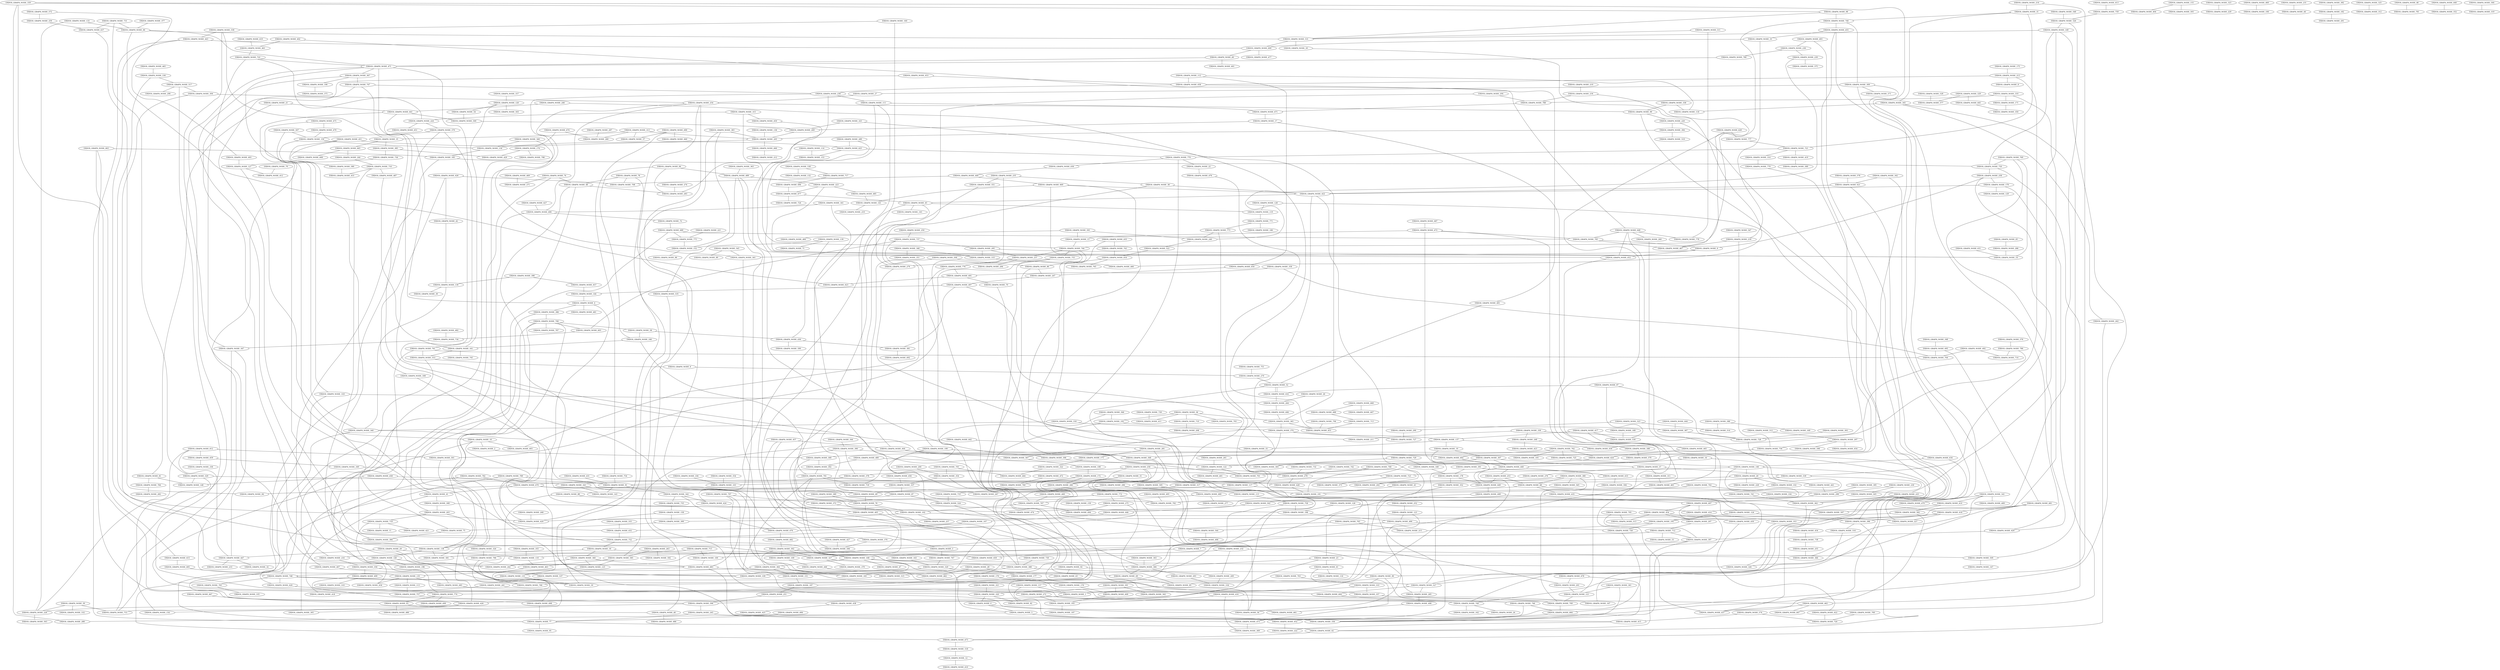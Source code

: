 graph ERDOS_GRAPH_LARGE{
ERDOS_GRAPH_NODE_559 -- ERDOS_GRAPH_NODE_98 [weight=2];
ERDOS_GRAPH_NODE_223 -- ERDOS_GRAPH_NODE_677 [weight=19];
ERDOS_GRAPH_NODE_570 -- ERDOS_GRAPH_NODE_150 [weight=11];
ERDOS_GRAPH_NODE_363 -- ERDOS_GRAPH_NODE_489 [weight=5];
ERDOS_GRAPH_NODE_244 -- ERDOS_GRAPH_NODE_716 [weight=12];
ERDOS_GRAPH_NODE_528 -- ERDOS_GRAPH_NODE_577 [weight=12];
ERDOS_GRAPH_NODE_353 -- ERDOS_GRAPH_NODE_326 [weight=13];
ERDOS_GRAPH_NODE_234 -- ERDOS_GRAPH_NODE_467 [weight=2];
ERDOS_GRAPH_NODE_635 -- ERDOS_GRAPH_NODE_597 [weight=7];
ERDOS_GRAPH_NODE_609 -- ERDOS_GRAPH_NODE_193 [weight=12];
ERDOS_GRAPH_NODE_733 -- ERDOS_GRAPH_NODE_524 [weight=10];
ERDOS_GRAPH_NODE_710 -- ERDOS_GRAPH_NODE_208 [weight=16];
ERDOS_GRAPH_NODE_251 -- ERDOS_GRAPH_NODE_596 [weight=12];
ERDOS_GRAPH_NODE_475 -- ERDOS_GRAPH_NODE_679 [weight=15];
ERDOS_GRAPH_NODE_88 -- ERDOS_GRAPH_NODE_753 [weight=1];
ERDOS_GRAPH_NODE_796 -- ERDOS_GRAPH_NODE_698 [weight=2];
ERDOS_GRAPH_NODE_23 -- ERDOS_GRAPH_NODE_584 [weight=3];
ERDOS_GRAPH_NODE_636 -- ERDOS_GRAPH_NODE_449 [weight=19];
ERDOS_GRAPH_NODE_685 -- ERDOS_GRAPH_NODE_272 [weight=1];
ERDOS_GRAPH_NODE_770 -- ERDOS_GRAPH_NODE_550 [weight=10];
ERDOS_GRAPH_NODE_176 -- ERDOS_GRAPH_NODE_609 [weight=15];
ERDOS_GRAPH_NODE_149 -- ERDOS_GRAPH_NODE_539 [weight=13];
ERDOS_GRAPH_NODE_306 -- ERDOS_GRAPH_NODE_122 [weight=16];
ERDOS_GRAPH_NODE_235 -- ERDOS_GRAPH_NODE_707 [weight=12];
ERDOS_GRAPH_NODE_705 -- ERDOS_GRAPH_NODE_354 [weight=17];
ERDOS_GRAPH_NODE_290 -- ERDOS_GRAPH_NODE_727 [weight=13];
ERDOS_GRAPH_NODE_84 -- ERDOS_GRAPH_NODE_166 [weight=11];
ERDOS_GRAPH_NODE_706 -- ERDOS_GRAPH_NODE_787 [weight=13];
ERDOS_GRAPH_NODE_309 -- ERDOS_GRAPH_NODE_27 [weight=15];
ERDOS_GRAPH_NODE_239 -- ERDOS_GRAPH_NODE_240 [weight=1];
ERDOS_GRAPH_NODE_171 -- ERDOS_GRAPH_NODE_350 [weight=16];
ERDOS_GRAPH_NODE_476 -- ERDOS_GRAPH_NODE_202 [weight=2];
ERDOS_GRAPH_NODE_390 -- ERDOS_GRAPH_NODE_405 [weight=4];
ERDOS_GRAPH_NODE_218 -- ERDOS_GRAPH_NODE_467 [weight=9];
ERDOS_GRAPH_NODE_36 -- ERDOS_GRAPH_NODE_710 [weight=14];
ERDOS_GRAPH_NODE_446 -- ERDOS_GRAPH_NODE_662 [weight=19];
ERDOS_GRAPH_NODE_250 -- ERDOS_GRAPH_NODE_737 [weight=13];
ERDOS_GRAPH_NODE_637 -- ERDOS_GRAPH_NODE_94 [weight=7];
ERDOS_GRAPH_NODE_762 -- ERDOS_GRAPH_NODE_105 [weight=1];
ERDOS_GRAPH_NODE_39 -- ERDOS_GRAPH_NODE_532 [weight=5];
ERDOS_GRAPH_NODE_548 -- ERDOS_GRAPH_NODE_526 [weight=12];
ERDOS_GRAPH_NODE_677 -- ERDOS_GRAPH_NODE_45 [weight=19];
ERDOS_GRAPH_NODE_376 -- ERDOS_GRAPH_NODE_506 [weight=9];
ERDOS_GRAPH_NODE_722 -- ERDOS_GRAPH_NODE_347 [weight=19];
ERDOS_GRAPH_NODE_754 -- ERDOS_GRAPH_NODE_91 [weight=19];
ERDOS_GRAPH_NODE_246 -- ERDOS_GRAPH_NODE_453 [weight=2];
ERDOS_GRAPH_NODE_263 -- ERDOS_GRAPH_NODE_585 [weight=5];
ERDOS_GRAPH_NODE_107 -- ERDOS_GRAPH_NODE_676 [weight=3];
ERDOS_GRAPH_NODE_430 -- ERDOS_GRAPH_NODE_622 [weight=2];
ERDOS_GRAPH_NODE_572 -- ERDOS_GRAPH_NODE_259 [weight=14];
ERDOS_GRAPH_NODE_633 -- ERDOS_GRAPH_NODE_594 [weight=8];
ERDOS_GRAPH_NODE_645 -- ERDOS_GRAPH_NODE_350 [weight=6];
ERDOS_GRAPH_NODE_364 -- ERDOS_GRAPH_NODE_131 [weight=18];
ERDOS_GRAPH_NODE_558 -- ERDOS_GRAPH_NODE_683 [weight=16];
ERDOS_GRAPH_NODE_744 -- ERDOS_GRAPH_NODE_755 [weight=13];
ERDOS_GRAPH_NODE_644 -- ERDOS_GRAPH_NODE_387 [weight=12];
ERDOS_GRAPH_NODE_302 -- ERDOS_GRAPH_NODE_168 [weight=12];
ERDOS_GRAPH_NODE_179 -- ERDOS_GRAPH_NODE_647 [weight=10];
ERDOS_GRAPH_NODE_444 -- ERDOS_GRAPH_NODE_567 [weight=18];
ERDOS_GRAPH_NODE_497 -- ERDOS_GRAPH_NODE_381 [weight=19];
ERDOS_GRAPH_NODE_706 -- ERDOS_GRAPH_NODE_603 [weight=8];
ERDOS_GRAPH_NODE_333 -- ERDOS_GRAPH_NODE_1 [weight=7];
ERDOS_GRAPH_NODE_492 -- ERDOS_GRAPH_NODE_764 [weight=16];
ERDOS_GRAPH_NODE_214 -- ERDOS_GRAPH_NODE_31 [weight=13];
ERDOS_GRAPH_NODE_69 -- ERDOS_GRAPH_NODE_85 [weight=5];
ERDOS_GRAPH_NODE_309 -- ERDOS_GRAPH_NODE_122 [weight=14];
ERDOS_GRAPH_NODE_21 -- ERDOS_GRAPH_NODE_641 [weight=5];
ERDOS_GRAPH_NODE_40 -- ERDOS_GRAPH_NODE_686 [weight=4];
ERDOS_GRAPH_NODE_670 -- ERDOS_GRAPH_NODE_94 [weight=9];
ERDOS_GRAPH_NODE_36 -- ERDOS_GRAPH_NODE_411 [weight=19];
ERDOS_GRAPH_NODE_465 -- ERDOS_GRAPH_NODE_536 [weight=5];
ERDOS_GRAPH_NODE_21 -- ERDOS_GRAPH_NODE_81 [weight=6];
ERDOS_GRAPH_NODE_115 -- ERDOS_GRAPH_NODE_758 [weight=5];
ERDOS_GRAPH_NODE_422 -- ERDOS_GRAPH_NODE_45 [weight=18];
ERDOS_GRAPH_NODE_124 -- ERDOS_GRAPH_NODE_195 [weight=7];
ERDOS_GRAPH_NODE_367 -- ERDOS_GRAPH_NODE_190 [weight=5];
ERDOS_GRAPH_NODE_408 -- ERDOS_GRAPH_NODE_183 [weight=14];
ERDOS_GRAPH_NODE_27 -- ERDOS_GRAPH_NODE_254 [weight=16];
ERDOS_GRAPH_NODE_706 -- ERDOS_GRAPH_NODE_766 [weight=10];
ERDOS_GRAPH_NODE_670 -- ERDOS_GRAPH_NODE_49 [weight=8];
ERDOS_GRAPH_NODE_758 -- ERDOS_GRAPH_NODE_198 [weight=8];
ERDOS_GRAPH_NODE_719 -- ERDOS_GRAPH_NODE_421 [weight=1];
ERDOS_GRAPH_NODE_394 -- ERDOS_GRAPH_NODE_519 [weight=5];
ERDOS_GRAPH_NODE_783 -- ERDOS_GRAPH_NODE_335 [weight=3];
ERDOS_GRAPH_NODE_459 -- ERDOS_GRAPH_NODE_349 [weight=8];
ERDOS_GRAPH_NODE_122 -- ERDOS_GRAPH_NODE_701 [weight=15];
ERDOS_GRAPH_NODE_296 -- ERDOS_GRAPH_NODE_733 [weight=15];
ERDOS_GRAPH_NODE_242 -- ERDOS_GRAPH_NODE_238 [weight=4];
ERDOS_GRAPH_NODE_364 -- ERDOS_GRAPH_NODE_151 [weight=16];
ERDOS_GRAPH_NODE_697 -- ERDOS_GRAPH_NODE_556 [weight=1];
ERDOS_GRAPH_NODE_201 -- ERDOS_GRAPH_NODE_121 [weight=13];
ERDOS_GRAPH_NODE_752 -- ERDOS_GRAPH_NODE_18 [weight=1];
ERDOS_GRAPH_NODE_768 -- ERDOS_GRAPH_NODE_701 [weight=5];
ERDOS_GRAPH_NODE_104 -- ERDOS_GRAPH_NODE_103 [weight=18];
ERDOS_GRAPH_NODE_348 -- ERDOS_GRAPH_NODE_695 [weight=12];
ERDOS_GRAPH_NODE_149 -- ERDOS_GRAPH_NODE_750 [weight=18];
ERDOS_GRAPH_NODE_674 -- ERDOS_GRAPH_NODE_174 [weight=2];
ERDOS_GRAPH_NODE_156 -- ERDOS_GRAPH_NODE_185 [weight=9];
ERDOS_GRAPH_NODE_174 -- ERDOS_GRAPH_NODE_429 [weight=3];
ERDOS_GRAPH_NODE_770 -- ERDOS_GRAPH_NODE_22 [weight=10];
ERDOS_GRAPH_NODE_774 -- ERDOS_GRAPH_NODE_80 [weight=15];
ERDOS_GRAPH_NODE_358 -- ERDOS_GRAPH_NODE_764 [weight=5];
ERDOS_GRAPH_NODE_41 -- ERDOS_GRAPH_NODE_308 [weight=12];
ERDOS_GRAPH_NODE_517 -- ERDOS_GRAPH_NODE_604 [weight=18];
ERDOS_GRAPH_NODE_367 -- ERDOS_GRAPH_NODE_340 [weight=10];
ERDOS_GRAPH_NODE_591 -- ERDOS_GRAPH_NODE_240 [weight=13];
ERDOS_GRAPH_NODE_697 -- ERDOS_GRAPH_NODE_414 [weight=17];
ERDOS_GRAPH_NODE_527 -- ERDOS_GRAPH_NODE_604 [weight=18];
ERDOS_GRAPH_NODE_625 -- ERDOS_GRAPH_NODE_770 [weight=14];
ERDOS_GRAPH_NODE_627 -- ERDOS_GRAPH_NODE_406 [weight=2];
ERDOS_GRAPH_NODE_574 -- ERDOS_GRAPH_NODE_720 [weight=7];
ERDOS_GRAPH_NODE_247 -- ERDOS_GRAPH_NODE_497 [weight=1];
ERDOS_GRAPH_NODE_400 -- ERDOS_GRAPH_NODE_707 [weight=1];
ERDOS_GRAPH_NODE_690 -- ERDOS_GRAPH_NODE_754 [weight=6];
ERDOS_GRAPH_NODE_302 -- ERDOS_GRAPH_NODE_109 [weight=16];
ERDOS_GRAPH_NODE_628 -- ERDOS_GRAPH_NODE_777 [weight=18];
ERDOS_GRAPH_NODE_77 -- ERDOS_GRAPH_NODE_95 [weight=4];
ERDOS_GRAPH_NODE_190 -- ERDOS_GRAPH_NODE_375 [weight=15];
ERDOS_GRAPH_NODE_345 -- ERDOS_GRAPH_NODE_118 [weight=8];
ERDOS_GRAPH_NODE_797 -- ERDOS_GRAPH_NODE_183 [weight=4];
ERDOS_GRAPH_NODE_127 -- ERDOS_GRAPH_NODE_412 [weight=12];
ERDOS_GRAPH_NODE_193 -- ERDOS_GRAPH_NODE_197 [weight=15];
ERDOS_GRAPH_NODE_649 -- ERDOS_GRAPH_NODE_408 [weight=12];
ERDOS_GRAPH_NODE_31 -- ERDOS_GRAPH_NODE_721 [weight=16];
ERDOS_GRAPH_NODE_615 -- ERDOS_GRAPH_NODE_605 [weight=9];
ERDOS_GRAPH_NODE_325 -- ERDOS_GRAPH_NODE_365 [weight=8];
ERDOS_GRAPH_NODE_324 -- ERDOS_GRAPH_NODE_796 [weight=1];
ERDOS_GRAPH_NODE_346 -- ERDOS_GRAPH_NODE_351 [weight=12];
ERDOS_GRAPH_NODE_712 -- ERDOS_GRAPH_NODE_376 [weight=14];
ERDOS_GRAPH_NODE_672 -- ERDOS_GRAPH_NODE_437 [weight=11];
ERDOS_GRAPH_NODE_18 -- ERDOS_GRAPH_NODE_509 [weight=15];
ERDOS_GRAPH_NODE_757 -- ERDOS_GRAPH_NODE_438 [weight=8];
ERDOS_GRAPH_NODE_136 -- ERDOS_GRAPH_NODE_205 [weight=12];
ERDOS_GRAPH_NODE_689 -- ERDOS_GRAPH_NODE_785 [weight=18];
ERDOS_GRAPH_NODE_731 -- ERDOS_GRAPH_NODE_329 [weight=10];
ERDOS_GRAPH_NODE_687 -- ERDOS_GRAPH_NODE_672 [weight=16];
ERDOS_GRAPH_NODE_653 -- ERDOS_GRAPH_NODE_658 [weight=3];
ERDOS_GRAPH_NODE_295 -- ERDOS_GRAPH_NODE_533 [weight=13];
ERDOS_GRAPH_NODE_511 -- ERDOS_GRAPH_NODE_531 [weight=3];
ERDOS_GRAPH_NODE_157 -- ERDOS_GRAPH_NODE_1 [weight=6];
ERDOS_GRAPH_NODE_307 -- ERDOS_GRAPH_NODE_37 [weight=4];
ERDOS_GRAPH_NODE_68 -- ERDOS_GRAPH_NODE_267 [weight=13];
ERDOS_GRAPH_NODE_582 -- ERDOS_GRAPH_NODE_437 [weight=2];
ERDOS_GRAPH_NODE_723 -- ERDOS_GRAPH_NODE_373 [weight=17];
ERDOS_GRAPH_NODE_5 -- ERDOS_GRAPH_NODE_288 [weight=2];
ERDOS_GRAPH_NODE_791 -- ERDOS_GRAPH_NODE_718 [weight=18];
ERDOS_GRAPH_NODE_52 -- ERDOS_GRAPH_NODE_584 [weight=14];
ERDOS_GRAPH_NODE_296 -- ERDOS_GRAPH_NODE_115 [weight=19];
ERDOS_GRAPH_NODE_315 -- ERDOS_GRAPH_NODE_744 [weight=14];
ERDOS_GRAPH_NODE_155 -- ERDOS_GRAPH_NODE_404 [weight=5];
ERDOS_GRAPH_NODE_325 -- ERDOS_GRAPH_NODE_269 [weight=13];
ERDOS_GRAPH_NODE_48 -- ERDOS_GRAPH_NODE_143 [weight=1];
ERDOS_GRAPH_NODE_584 -- ERDOS_GRAPH_NODE_293 [weight=2];
ERDOS_GRAPH_NODE_747 -- ERDOS_GRAPH_NODE_41 [weight=4];
ERDOS_GRAPH_NODE_361 -- ERDOS_GRAPH_NODE_556 [weight=2];
ERDOS_GRAPH_NODE_150 -- ERDOS_GRAPH_NODE_156 [weight=9];
ERDOS_GRAPH_NODE_207 -- ERDOS_GRAPH_NODE_712 [weight=10];
ERDOS_GRAPH_NODE_785 -- ERDOS_GRAPH_NODE_467 [weight=2];
ERDOS_GRAPH_NODE_529 -- ERDOS_GRAPH_NODE_577 [weight=1];
ERDOS_GRAPH_NODE_680 -- ERDOS_GRAPH_NODE_707 [weight=10];
ERDOS_GRAPH_NODE_219 -- ERDOS_GRAPH_NODE_234 [weight=18];
ERDOS_GRAPH_NODE_490 -- ERDOS_GRAPH_NODE_726 [weight=7];
ERDOS_GRAPH_NODE_317 -- ERDOS_GRAPH_NODE_191 [weight=13];
ERDOS_GRAPH_NODE_6 -- ERDOS_GRAPH_NODE_270 [weight=14];
ERDOS_GRAPH_NODE_612 -- ERDOS_GRAPH_NODE_226 [weight=6];
ERDOS_GRAPH_NODE_728 -- ERDOS_GRAPH_NODE_437 [weight=12];
ERDOS_GRAPH_NODE_354 -- ERDOS_GRAPH_NODE_337 [weight=4];
ERDOS_GRAPH_NODE_85 -- ERDOS_GRAPH_NODE_320 [weight=1];
ERDOS_GRAPH_NODE_160 -- ERDOS_GRAPH_NODE_558 [weight=2];
ERDOS_GRAPH_NODE_702 -- ERDOS_GRAPH_NODE_334 [weight=18];
ERDOS_GRAPH_NODE_214 -- ERDOS_GRAPH_NODE_90 [weight=6];
ERDOS_GRAPH_NODE_342 -- ERDOS_GRAPH_NODE_541 [weight=14];
ERDOS_GRAPH_NODE_780 -- ERDOS_GRAPH_NODE_471 [weight=1];
ERDOS_GRAPH_NODE_72 -- ERDOS_GRAPH_NODE_689 [weight=1];
ERDOS_GRAPH_NODE_139 -- ERDOS_GRAPH_NODE_152 [weight=16];
ERDOS_GRAPH_NODE_385 -- ERDOS_GRAPH_NODE_736 [weight=17];
ERDOS_GRAPH_NODE_407 -- ERDOS_GRAPH_NODE_537 [weight=9];
ERDOS_GRAPH_NODE_578 -- ERDOS_GRAPH_NODE_621 [weight=3];
ERDOS_GRAPH_NODE_770 -- ERDOS_GRAPH_NODE_636 [weight=19];
ERDOS_GRAPH_NODE_595 -- ERDOS_GRAPH_NODE_680 [weight=16];
ERDOS_GRAPH_NODE_489 -- ERDOS_GRAPH_NODE_535 [weight=13];
ERDOS_GRAPH_NODE_673 -- ERDOS_GRAPH_NODE_518 [weight=17];
ERDOS_GRAPH_NODE_716 -- ERDOS_GRAPH_NODE_433 [weight=4];
ERDOS_GRAPH_NODE_559 -- ERDOS_GRAPH_NODE_629 [weight=1];
ERDOS_GRAPH_NODE_289 -- ERDOS_GRAPH_NODE_625 [weight=4];
ERDOS_GRAPH_NODE_20 -- ERDOS_GRAPH_NODE_91 [weight=16];
ERDOS_GRAPH_NODE_323 -- ERDOS_GRAPH_NODE_229 [weight=17];
ERDOS_GRAPH_NODE_122 -- ERDOS_GRAPH_NODE_401 [weight=8];
ERDOS_GRAPH_NODE_618 -- ERDOS_GRAPH_NODE_396 [weight=19];
ERDOS_GRAPH_NODE_123 -- ERDOS_GRAPH_NODE_490 [weight=4];
ERDOS_GRAPH_NODE_23 -- ERDOS_GRAPH_NODE_61 [weight=14];
ERDOS_GRAPH_NODE_669 -- ERDOS_GRAPH_NODE_281 [weight=15];
ERDOS_GRAPH_NODE_455 -- ERDOS_GRAPH_NODE_33 [weight=9];
ERDOS_GRAPH_NODE_555 -- ERDOS_GRAPH_NODE_432 [weight=5];
ERDOS_GRAPH_NODE_566 -- ERDOS_GRAPH_NODE_339 [weight=5];
ERDOS_GRAPH_NODE_451 -- ERDOS_GRAPH_NODE_432 [weight=12];
ERDOS_GRAPH_NODE_508 -- ERDOS_GRAPH_NODE_91 [weight=7];
ERDOS_GRAPH_NODE_368 -- ERDOS_GRAPH_NODE_76 [weight=4];
ERDOS_GRAPH_NODE_114 -- ERDOS_GRAPH_NODE_153 [weight=19];
ERDOS_GRAPH_NODE_663 -- ERDOS_GRAPH_NODE_615 [weight=4];
ERDOS_GRAPH_NODE_681 -- ERDOS_GRAPH_NODE_366 [weight=3];
ERDOS_GRAPH_NODE_596 -- ERDOS_GRAPH_NODE_226 [weight=3];
ERDOS_GRAPH_NODE_102 -- ERDOS_GRAPH_NODE_227 [weight=3];
ERDOS_GRAPH_NODE_321 -- ERDOS_GRAPH_NODE_320 [weight=2];
ERDOS_GRAPH_NODE_236 -- ERDOS_GRAPH_NODE_780 [weight=4];
ERDOS_GRAPH_NODE_160 -- ERDOS_GRAPH_NODE_279 [weight=15];
ERDOS_GRAPH_NODE_117 -- ERDOS_GRAPH_NODE_766 [weight=5];
ERDOS_GRAPH_NODE_712 -- ERDOS_GRAPH_NODE_53 [weight=11];
ERDOS_GRAPH_NODE_365 -- ERDOS_GRAPH_NODE_374 [weight=4];
ERDOS_GRAPH_NODE_744 -- ERDOS_GRAPH_NODE_237 [weight=14];
ERDOS_GRAPH_NODE_245 -- ERDOS_GRAPH_NODE_473 [weight=5];
ERDOS_GRAPH_NODE_740 -- ERDOS_GRAPH_NODE_309 [weight=19];
ERDOS_GRAPH_NODE_374 -- ERDOS_GRAPH_NODE_137 [weight=11];
ERDOS_GRAPH_NODE_364 -- ERDOS_GRAPH_NODE_183 [weight=2];
ERDOS_GRAPH_NODE_750 -- ERDOS_GRAPH_NODE_258 [weight=9];
ERDOS_GRAPH_NODE_398 -- ERDOS_GRAPH_NODE_130 [weight=14];
ERDOS_GRAPH_NODE_691 -- ERDOS_GRAPH_NODE_70 [weight=6];
ERDOS_GRAPH_NODE_76 -- ERDOS_GRAPH_NODE_405 [weight=11];
ERDOS_GRAPH_NODE_313 -- ERDOS_GRAPH_NODE_280 [weight=12];
ERDOS_GRAPH_NODE_0 -- ERDOS_GRAPH_NODE_56 [weight=16];
ERDOS_GRAPH_NODE_632 -- ERDOS_GRAPH_NODE_52 [weight=16];
ERDOS_GRAPH_NODE_518 -- ERDOS_GRAPH_NODE_12 [weight=18];
ERDOS_GRAPH_NODE_734 -- ERDOS_GRAPH_NODE_347 [weight=1];
ERDOS_GRAPH_NODE_83 -- ERDOS_GRAPH_NODE_286 [weight=2];
ERDOS_GRAPH_NODE_387 -- ERDOS_GRAPH_NODE_728 [weight=3];
ERDOS_GRAPH_NODE_199 -- ERDOS_GRAPH_NODE_718 [weight=14];
ERDOS_GRAPH_NODE_232 -- ERDOS_GRAPH_NODE_100 [weight=15];
ERDOS_GRAPH_NODE_386 -- ERDOS_GRAPH_NODE_203 [weight=12];
ERDOS_GRAPH_NODE_29 -- ERDOS_GRAPH_NODE_447 [weight=6];
ERDOS_GRAPH_NODE_213 -- ERDOS_GRAPH_NODE_658 [weight=3];
ERDOS_GRAPH_NODE_158 -- ERDOS_GRAPH_NODE_399 [weight=4];
ERDOS_GRAPH_NODE_333 -- ERDOS_GRAPH_NODE_357 [weight=2];
ERDOS_GRAPH_NODE_712 -- ERDOS_GRAPH_NODE_397 [weight=17];
ERDOS_GRAPH_NODE_761 -- ERDOS_GRAPH_NODE_764 [weight=8];
ERDOS_GRAPH_NODE_20 -- ERDOS_GRAPH_NODE_332 [weight=16];
ERDOS_GRAPH_NODE_287 -- ERDOS_GRAPH_NODE_280 [weight=2];
ERDOS_GRAPH_NODE_66 -- ERDOS_GRAPH_NODE_623 [weight=10];
ERDOS_GRAPH_NODE_604 -- ERDOS_GRAPH_NODE_709 [weight=18];
ERDOS_GRAPH_NODE_473 -- ERDOS_GRAPH_NODE_369 [weight=19];
ERDOS_GRAPH_NODE_152 -- ERDOS_GRAPH_NODE_86 [weight=19];
ERDOS_GRAPH_NODE_81 -- ERDOS_GRAPH_NODE_148 [weight=17];
ERDOS_GRAPH_NODE_445 -- ERDOS_GRAPH_NODE_167 [weight=10];
ERDOS_GRAPH_NODE_402 -- ERDOS_GRAPH_NODE_648 [weight=11];
ERDOS_GRAPH_NODE_540 -- ERDOS_GRAPH_NODE_178 [weight=3];
ERDOS_GRAPH_NODE_678 -- ERDOS_GRAPH_NODE_201 [weight=10];
ERDOS_GRAPH_NODE_327 -- ERDOS_GRAPH_NODE_379 [weight=19];
ERDOS_GRAPH_NODE_788 -- ERDOS_GRAPH_NODE_671 [weight=18];
ERDOS_GRAPH_NODE_198 -- ERDOS_GRAPH_NODE_490 [weight=8];
ERDOS_GRAPH_NODE_138 -- ERDOS_GRAPH_NODE_581 [weight=1];
ERDOS_GRAPH_NODE_762 -- ERDOS_GRAPH_NODE_568 [weight=4];
ERDOS_GRAPH_NODE_232 -- ERDOS_GRAPH_NODE_366 [weight=5];
ERDOS_GRAPH_NODE_58 -- ERDOS_GRAPH_NODE_436 [weight=12];
ERDOS_GRAPH_NODE_288 -- ERDOS_GRAPH_NODE_559 [weight=4];
ERDOS_GRAPH_NODE_772 -- ERDOS_GRAPH_NODE_792 [weight=16];
ERDOS_GRAPH_NODE_774 -- ERDOS_GRAPH_NODE_699 [weight=1];
ERDOS_GRAPH_NODE_542 -- ERDOS_GRAPH_NODE_676 [weight=8];
ERDOS_GRAPH_NODE_493 -- ERDOS_GRAPH_NODE_473 [weight=11];
ERDOS_GRAPH_NODE_163 -- ERDOS_GRAPH_NODE_520 [weight=11];
ERDOS_GRAPH_NODE_302 -- ERDOS_GRAPH_NODE_709 [weight=12];
ERDOS_GRAPH_NODE_428 -- ERDOS_GRAPH_NODE_191 [weight=15];
ERDOS_GRAPH_NODE_84 -- ERDOS_GRAPH_NODE_283 [weight=13];
ERDOS_GRAPH_NODE_457 -- ERDOS_GRAPH_NODE_444 [weight=3];
ERDOS_GRAPH_NODE_360 -- ERDOS_GRAPH_NODE_683 [weight=6];
ERDOS_GRAPH_NODE_23 -- ERDOS_GRAPH_NODE_596 [weight=11];
ERDOS_GRAPH_NODE_737 -- ERDOS_GRAPH_NODE_603 [weight=17];
ERDOS_GRAPH_NODE_39 -- ERDOS_GRAPH_NODE_226 [weight=7];
ERDOS_GRAPH_NODE_60 -- ERDOS_GRAPH_NODE_601 [weight=14];
ERDOS_GRAPH_NODE_731 -- ERDOS_GRAPH_NODE_66 [weight=4];
ERDOS_GRAPH_NODE_402 -- ERDOS_GRAPH_NODE_461 [weight=17];
ERDOS_GRAPH_NODE_91 -- ERDOS_GRAPH_NODE_542 [weight=11];
ERDOS_GRAPH_NODE_688 -- ERDOS_GRAPH_NODE_713 [weight=10];
ERDOS_GRAPH_NODE_761 -- ERDOS_GRAPH_NODE_376 [weight=12];
ERDOS_GRAPH_NODE_438 -- ERDOS_GRAPH_NODE_425 [weight=1];
ERDOS_GRAPH_NODE_507 -- ERDOS_GRAPH_NODE_135 [weight=2];
ERDOS_GRAPH_NODE_460 -- ERDOS_GRAPH_NODE_106 [weight=18];
ERDOS_GRAPH_NODE_254 -- ERDOS_GRAPH_NODE_749 [weight=17];
ERDOS_GRAPH_NODE_663 -- ERDOS_GRAPH_NODE_185 [weight=3];
ERDOS_GRAPH_NODE_725 -- ERDOS_GRAPH_NODE_146 [weight=4];
ERDOS_GRAPH_NODE_231 -- ERDOS_GRAPH_NODE_44 [weight=18];
ERDOS_GRAPH_NODE_434 -- ERDOS_GRAPH_NODE_738 [weight=18];
ERDOS_GRAPH_NODE_613 -- ERDOS_GRAPH_NODE_759 [weight=1];
ERDOS_GRAPH_NODE_221 -- ERDOS_GRAPH_NODE_775 [weight=2];
ERDOS_GRAPH_NODE_155 -- ERDOS_GRAPH_NODE_593 [weight=7];
ERDOS_GRAPH_NODE_616 -- ERDOS_GRAPH_NODE_80 [weight=8];
ERDOS_GRAPH_NODE_341 -- ERDOS_GRAPH_NODE_416 [weight=4];
ERDOS_GRAPH_NODE_320 -- ERDOS_GRAPH_NODE_82 [weight=17];
ERDOS_GRAPH_NODE_405 -- ERDOS_GRAPH_NODE_327 [weight=10];
ERDOS_GRAPH_NODE_542 -- ERDOS_GRAPH_NODE_735 [weight=8];
ERDOS_GRAPH_NODE_241 -- ERDOS_GRAPH_NODE_1 [weight=16];
ERDOS_GRAPH_NODE_297 -- ERDOS_GRAPH_NODE_598 [weight=3];
ERDOS_GRAPH_NODE_3 -- ERDOS_GRAPH_NODE_767 [weight=12];
ERDOS_GRAPH_NODE_648 -- ERDOS_GRAPH_NODE_778 [weight=18];
ERDOS_GRAPH_NODE_684 -- ERDOS_GRAPH_NODE_77 [weight=5];
ERDOS_GRAPH_NODE_749 -- ERDOS_GRAPH_NODE_24 [weight=6];
ERDOS_GRAPH_NODE_256 -- ERDOS_GRAPH_NODE_378 [weight=10];
ERDOS_GRAPH_NODE_722 -- ERDOS_GRAPH_NODE_224 [weight=19];
ERDOS_GRAPH_NODE_397 -- ERDOS_GRAPH_NODE_62 [weight=16];
ERDOS_GRAPH_NODE_362 -- ERDOS_GRAPH_NODE_527 [weight=7];
ERDOS_GRAPH_NODE_696 -- ERDOS_GRAPH_NODE_677 [weight=13];
ERDOS_GRAPH_NODE_397 -- ERDOS_GRAPH_NODE_138 [weight=18];
ERDOS_GRAPH_NODE_392 -- ERDOS_GRAPH_NODE_791 [weight=19];
ERDOS_GRAPH_NODE_90 -- ERDOS_GRAPH_NODE_333 [weight=7];
ERDOS_GRAPH_NODE_239 -- ERDOS_GRAPH_NODE_575 [weight=9];
ERDOS_GRAPH_NODE_443 -- ERDOS_GRAPH_NODE_77 [weight=6];
ERDOS_GRAPH_NODE_322 -- ERDOS_GRAPH_NODE_464 [weight=8];
ERDOS_GRAPH_NODE_235 -- ERDOS_GRAPH_NODE_551 [weight=19];
ERDOS_GRAPH_NODE_278 -- ERDOS_GRAPH_NODE_428 [weight=1];
ERDOS_GRAPH_NODE_625 -- ERDOS_GRAPH_NODE_153 [weight=8];
ERDOS_GRAPH_NODE_763 -- ERDOS_GRAPH_NODE_581 [weight=6];
ERDOS_GRAPH_NODE_390 -- ERDOS_GRAPH_NODE_378 [weight=13];
ERDOS_GRAPH_NODE_126 -- ERDOS_GRAPH_NODE_198 [weight=1];
ERDOS_GRAPH_NODE_585 -- ERDOS_GRAPH_NODE_125 [weight=5];
ERDOS_GRAPH_NODE_33 -- ERDOS_GRAPH_NODE_218 [weight=5];
ERDOS_GRAPH_NODE_771 -- ERDOS_GRAPH_NODE_186 [weight=2];
ERDOS_GRAPH_NODE_648 -- ERDOS_GRAPH_NODE_792 [weight=5];
ERDOS_GRAPH_NODE_422 -- ERDOS_GRAPH_NODE_567 [weight=10];
ERDOS_GRAPH_NODE_112 -- ERDOS_GRAPH_NODE_650 [weight=7];
ERDOS_GRAPH_NODE_544 -- ERDOS_GRAPH_NODE_496 [weight=16];
ERDOS_GRAPH_NODE_92 -- ERDOS_GRAPH_NODE_209 [weight=14];
ERDOS_GRAPH_NODE_480 -- ERDOS_GRAPH_NODE_392 [weight=18];
ERDOS_GRAPH_NODE_18 -- ERDOS_GRAPH_NODE_360 [weight=14];
ERDOS_GRAPH_NODE_489 -- ERDOS_GRAPH_NODE_683 [weight=3];
ERDOS_GRAPH_NODE_668 -- ERDOS_GRAPH_NODE_688 [weight=5];
ERDOS_GRAPH_NODE_641 -- ERDOS_GRAPH_NODE_384 [weight=15];
ERDOS_GRAPH_NODE_672 -- ERDOS_GRAPH_NODE_13 [weight=14];
ERDOS_GRAPH_NODE_773 -- ERDOS_GRAPH_NODE_117 [weight=19];
ERDOS_GRAPH_NODE_612 -- ERDOS_GRAPH_NODE_447 [weight=6];
ERDOS_GRAPH_NODE_189 -- ERDOS_GRAPH_NODE_530 [weight=12];
ERDOS_GRAPH_NODE_158 -- ERDOS_GRAPH_NODE_59 [weight=17];
ERDOS_GRAPH_NODE_256 -- ERDOS_GRAPH_NODE_723 [weight=8];
ERDOS_GRAPH_NODE_462 -- ERDOS_GRAPH_NODE_647 [weight=11];
ERDOS_GRAPH_NODE_172 -- ERDOS_GRAPH_NODE_760 [weight=16];
ERDOS_GRAPH_NODE_507 -- ERDOS_GRAPH_NODE_150 [weight=8];
ERDOS_GRAPH_NODE_127 -- ERDOS_GRAPH_NODE_10 [weight=1];
ERDOS_GRAPH_NODE_166 -- ERDOS_GRAPH_NODE_161 [weight=3];
ERDOS_GRAPH_NODE_664 -- ERDOS_GRAPH_NODE_556 [weight=4];
ERDOS_GRAPH_NODE_314 -- ERDOS_GRAPH_NODE_779 [weight=13];
ERDOS_GRAPH_NODE_726 -- ERDOS_GRAPH_NODE_652 [weight=8];
ERDOS_GRAPH_NODE_146 -- ERDOS_GRAPH_NODE_723 [weight=19];
ERDOS_GRAPH_NODE_634 -- ERDOS_GRAPH_NODE_146 [weight=13];
ERDOS_GRAPH_NODE_68 -- ERDOS_GRAPH_NODE_225 [weight=12];
ERDOS_GRAPH_NODE_606 -- ERDOS_GRAPH_NODE_365 [weight=3];
ERDOS_GRAPH_NODE_308 -- ERDOS_GRAPH_NODE_203 [weight=6];
ERDOS_GRAPH_NODE_794 -- ERDOS_GRAPH_NODE_453 [weight=5];
ERDOS_GRAPH_NODE_109 -- ERDOS_GRAPH_NODE_446 [weight=1];
ERDOS_GRAPH_NODE_254 -- ERDOS_GRAPH_NODE_456 [weight=14];
ERDOS_GRAPH_NODE_329 -- ERDOS_GRAPH_NODE_343 [weight=15];
ERDOS_GRAPH_NODE_683 -- ERDOS_GRAPH_NODE_63 [weight=7];
ERDOS_GRAPH_NODE_600 -- ERDOS_GRAPH_NODE_477 [weight=16];
ERDOS_GRAPH_NODE_124 -- ERDOS_GRAPH_NODE_396 [weight=13];
ERDOS_GRAPH_NODE_97 -- ERDOS_GRAPH_NODE_530 [weight=15];
ERDOS_GRAPH_NODE_669 -- ERDOS_GRAPH_NODE_141 [weight=15];
ERDOS_GRAPH_NODE_45 -- ERDOS_GRAPH_NODE_119 [weight=9];
ERDOS_GRAPH_NODE_396 -- ERDOS_GRAPH_NODE_62 [weight=6];
ERDOS_GRAPH_NODE_358 -- ERDOS_GRAPH_NODE_691 [weight=11];
ERDOS_GRAPH_NODE_303 -- ERDOS_GRAPH_NODE_584 [weight=4];
ERDOS_GRAPH_NODE_763 -- ERDOS_GRAPH_NODE_215 [weight=3];
ERDOS_GRAPH_NODE_374 -- ERDOS_GRAPH_NODE_727 [weight=17];
ERDOS_GRAPH_NODE_131 -- ERDOS_GRAPH_NODE_4 [weight=14];
ERDOS_GRAPH_NODE_707 -- ERDOS_GRAPH_NODE_694 [weight=11];
ERDOS_GRAPH_NODE_512 -- ERDOS_GRAPH_NODE_297 [weight=16];
ERDOS_GRAPH_NODE_747 -- ERDOS_GRAPH_NODE_49 [weight=5];
ERDOS_GRAPH_NODE_10 -- ERDOS_GRAPH_NODE_320 [weight=19];
ERDOS_GRAPH_NODE_588 -- ERDOS_GRAPH_NODE_579 [weight=1];
ERDOS_GRAPH_NODE_624 -- ERDOS_GRAPH_NODE_583 [weight=3];
ERDOS_GRAPH_NODE_346 -- ERDOS_GRAPH_NODE_533 [weight=8];
ERDOS_GRAPH_NODE_45 -- ERDOS_GRAPH_NODE_145 [weight=19];
ERDOS_GRAPH_NODE_762 -- ERDOS_GRAPH_NODE_725 [weight=3];
ERDOS_GRAPH_NODE_37 -- ERDOS_GRAPH_NODE_539 [weight=16];
ERDOS_GRAPH_NODE_224 -- ERDOS_GRAPH_NODE_570 [weight=3];
ERDOS_GRAPH_NODE_499 -- ERDOS_GRAPH_NODE_596 [weight=1];
ERDOS_GRAPH_NODE_393 -- ERDOS_GRAPH_NODE_728 [weight=19];
ERDOS_GRAPH_NODE_732 -- ERDOS_GRAPH_NODE_278 [weight=9];
ERDOS_GRAPH_NODE_652 -- ERDOS_GRAPH_NODE_222 [weight=3];
ERDOS_GRAPH_NODE_18 -- ERDOS_GRAPH_NODE_216 [weight=2];
ERDOS_GRAPH_NODE_220 -- ERDOS_GRAPH_NODE_394 [weight=14];
ERDOS_GRAPH_NODE_383 -- ERDOS_GRAPH_NODE_152 [weight=15];
ERDOS_GRAPH_NODE_772 -- ERDOS_GRAPH_NODE_275 [weight=9];
ERDOS_GRAPH_NODE_586 -- ERDOS_GRAPH_NODE_514 [weight=17];
ERDOS_GRAPH_NODE_150 -- ERDOS_GRAPH_NODE_318 [weight=5];
ERDOS_GRAPH_NODE_531 -- ERDOS_GRAPH_NODE_50 [weight=17];
ERDOS_GRAPH_NODE_580 -- ERDOS_GRAPH_NODE_433 [weight=13];
ERDOS_GRAPH_NODE_703 -- ERDOS_GRAPH_NODE_333 [weight=1];
ERDOS_GRAPH_NODE_123 -- ERDOS_GRAPH_NODE_56 [weight=4];
ERDOS_GRAPH_NODE_524 -- ERDOS_GRAPH_NODE_388 [weight=2];
ERDOS_GRAPH_NODE_235 -- ERDOS_GRAPH_NODE_38 [weight=9];
ERDOS_GRAPH_NODE_558 -- ERDOS_GRAPH_NODE_35 [weight=17];
ERDOS_GRAPH_NODE_650 -- ERDOS_GRAPH_NODE_247 [weight=11];
ERDOS_GRAPH_NODE_78 -- ERDOS_GRAPH_NODE_87 [weight=13];
ERDOS_GRAPH_NODE_509 -- ERDOS_GRAPH_NODE_147 [weight=11];
ERDOS_GRAPH_NODE_674 -- ERDOS_GRAPH_NODE_280 [weight=18];
ERDOS_GRAPH_NODE_536 -- ERDOS_GRAPH_NODE_517 [weight=1];
ERDOS_GRAPH_NODE_77 -- ERDOS_GRAPH_NODE_62 [weight=17];
ERDOS_GRAPH_NODE_394 -- ERDOS_GRAPH_NODE_205 [weight=5];
ERDOS_GRAPH_NODE_84 -- ERDOS_GRAPH_NODE_489 [weight=9];
ERDOS_GRAPH_NODE_187 -- ERDOS_GRAPH_NODE_251 [weight=12];
ERDOS_GRAPH_NODE_721 -- ERDOS_GRAPH_NODE_314 [weight=11];
ERDOS_GRAPH_NODE_99 -- ERDOS_GRAPH_NODE_602 [weight=13];
ERDOS_GRAPH_NODE_225 -- ERDOS_GRAPH_NODE_362 [weight=15];
ERDOS_GRAPH_NODE_28 -- ERDOS_GRAPH_NODE_177 [weight=13];
ERDOS_GRAPH_NODE_786 -- ERDOS_GRAPH_NODE_714 [weight=12];
ERDOS_GRAPH_NODE_663 -- ERDOS_GRAPH_NODE_426 [weight=3];
ERDOS_GRAPH_NODE_570 -- ERDOS_GRAPH_NODE_698 [weight=7];
ERDOS_GRAPH_NODE_234 -- ERDOS_GRAPH_NODE_788 [weight=11];
ERDOS_GRAPH_NODE_487 -- ERDOS_GRAPH_NODE_161 [weight=6];
ERDOS_GRAPH_NODE_372 -- ERDOS_GRAPH_NODE_187 [weight=2];
ERDOS_GRAPH_NODE_253 -- ERDOS_GRAPH_NODE_649 [weight=18];
ERDOS_GRAPH_NODE_717 -- ERDOS_GRAPH_NODE_696 [weight=12];
ERDOS_GRAPH_NODE_19 -- ERDOS_GRAPH_NODE_307 [weight=7];
ERDOS_GRAPH_NODE_35 -- ERDOS_GRAPH_NODE_385 [weight=3];
ERDOS_GRAPH_NODE_226 -- ERDOS_GRAPH_NODE_563 [weight=15];
ERDOS_GRAPH_NODE_2 -- ERDOS_GRAPH_NODE_368 [weight=9];
ERDOS_GRAPH_NODE_121 -- ERDOS_GRAPH_NODE_709 [weight=14];
ERDOS_GRAPH_NODE_671 -- ERDOS_GRAPH_NODE_17 [weight=13];
ERDOS_GRAPH_NODE_92 -- ERDOS_GRAPH_NODE_63 [weight=19];
ERDOS_GRAPH_NODE_773 -- ERDOS_GRAPH_NODE_240 [weight=13];
ERDOS_GRAPH_NODE_10 -- ERDOS_GRAPH_NODE_403 [weight=7];
ERDOS_GRAPH_NODE_560 -- ERDOS_GRAPH_NODE_156 [weight=3];
ERDOS_GRAPH_NODE_0 -- ERDOS_GRAPH_NODE_5 [weight=9];
ERDOS_GRAPH_NODE_746 -- ERDOS_GRAPH_NODE_652 [weight=7];
ERDOS_GRAPH_NODE_330 -- ERDOS_GRAPH_NODE_211 [weight=5];
ERDOS_GRAPH_NODE_748 -- ERDOS_GRAPH_NODE_766 [weight=19];
ERDOS_GRAPH_NODE_275 -- ERDOS_GRAPH_NODE_85 [weight=3];
ERDOS_GRAPH_NODE_216 -- ERDOS_GRAPH_NODE_356 [weight=10];
ERDOS_GRAPH_NODE_313 -- ERDOS_GRAPH_NODE_35 [weight=9];
ERDOS_GRAPH_NODE_591 -- ERDOS_GRAPH_NODE_13 [weight=10];
ERDOS_GRAPH_NODE_360 -- ERDOS_GRAPH_NODE_125 [weight=15];
ERDOS_GRAPH_NODE_737 -- ERDOS_GRAPH_NODE_82 [weight=15];
ERDOS_GRAPH_NODE_110 -- ERDOS_GRAPH_NODE_463 [weight=18];
ERDOS_GRAPH_NODE_78 -- ERDOS_GRAPH_NODE_48 [weight=2];
ERDOS_GRAPH_NODE_516 -- ERDOS_GRAPH_NODE_527 [weight=4];
ERDOS_GRAPH_NODE_635 -- ERDOS_GRAPH_NODE_743 [weight=17];
ERDOS_GRAPH_NODE_213 -- ERDOS_GRAPH_NODE_8 [weight=19];
ERDOS_GRAPH_NODE_29 -- ERDOS_GRAPH_NODE_59 [weight=13];
ERDOS_GRAPH_NODE_523 -- ERDOS_GRAPH_NODE_514 [weight=10];
ERDOS_GRAPH_NODE_389 -- ERDOS_GRAPH_NODE_76 [weight=5];
ERDOS_GRAPH_NODE_252 -- ERDOS_GRAPH_NODE_123 [weight=2];
ERDOS_GRAPH_NODE_368 -- ERDOS_GRAPH_NODE_392 [weight=16];
ERDOS_GRAPH_NODE_354 -- ERDOS_GRAPH_NODE_92 [weight=12];
ERDOS_GRAPH_NODE_417 -- ERDOS_GRAPH_NODE_530 [weight=11];
ERDOS_GRAPH_NODE_620 -- ERDOS_GRAPH_NODE_774 [weight=12];
ERDOS_GRAPH_NODE_179 -- ERDOS_GRAPH_NODE_129 [weight=14];
ERDOS_GRAPH_NODE_310 -- ERDOS_GRAPH_NODE_195 [weight=7];
ERDOS_GRAPH_NODE_461 -- ERDOS_GRAPH_NODE_722 [weight=17];
ERDOS_GRAPH_NODE_538 -- ERDOS_GRAPH_NODE_132 [weight=16];
ERDOS_GRAPH_NODE_70 -- ERDOS_GRAPH_NODE_49 [weight=4];
ERDOS_GRAPH_NODE_443 -- ERDOS_GRAPH_NODE_600 [weight=9];
ERDOS_GRAPH_NODE_523 -- ERDOS_GRAPH_NODE_290 [weight=11];
ERDOS_GRAPH_NODE_48 -- ERDOS_GRAPH_NODE_168 [weight=7];
ERDOS_GRAPH_NODE_58 -- ERDOS_GRAPH_NODE_166 [weight=13];
ERDOS_GRAPH_NODE_260 -- ERDOS_GRAPH_NODE_483 [weight=11];
ERDOS_GRAPH_NODE_560 -- ERDOS_GRAPH_NODE_561 [weight=11];
ERDOS_GRAPH_NODE_541 -- ERDOS_GRAPH_NODE_326 [weight=16];
ERDOS_GRAPH_NODE_743 -- ERDOS_GRAPH_NODE_616 [weight=10];
ERDOS_GRAPH_NODE_693 -- ERDOS_GRAPH_NODE_127 [weight=14];
ERDOS_GRAPH_NODE_4 -- ERDOS_GRAPH_NODE_386 [weight=18];
ERDOS_GRAPH_NODE_715 -- ERDOS_GRAPH_NODE_796 [weight=12];
ERDOS_GRAPH_NODE_31 -- ERDOS_GRAPH_NODE_740 [weight=1];
ERDOS_GRAPH_NODE_344 -- ERDOS_GRAPH_NODE_390 [weight=2];
ERDOS_GRAPH_NODE_679 -- ERDOS_GRAPH_NODE_150 [weight=12];
ERDOS_GRAPH_NODE_360 -- ERDOS_GRAPH_NODE_242 [weight=6];
ERDOS_GRAPH_NODE_774 -- ERDOS_GRAPH_NODE_93 [weight=10];
ERDOS_GRAPH_NODE_713 -- ERDOS_GRAPH_NODE_453 [weight=3];
ERDOS_GRAPH_NODE_112 -- ERDOS_GRAPH_NODE_658 [weight=11];
ERDOS_GRAPH_NODE_458 -- ERDOS_GRAPH_NODE_148 [weight=4];
ERDOS_GRAPH_NODE_302 -- ERDOS_GRAPH_NODE_659 [weight=18];
ERDOS_GRAPH_NODE_572 -- ERDOS_GRAPH_NODE_693 [weight=1];
ERDOS_GRAPH_NODE_648 -- ERDOS_GRAPH_NODE_785 [weight=8];
ERDOS_GRAPH_NODE_256 -- ERDOS_GRAPH_NODE_285 [weight=8];
ERDOS_GRAPH_NODE_133 -- ERDOS_GRAPH_NODE_226 [weight=6];
ERDOS_GRAPH_NODE_399 -- ERDOS_GRAPH_NODE_75 [weight=19];
ERDOS_GRAPH_NODE_731 -- ERDOS_GRAPH_NODE_637 [weight=17];
ERDOS_GRAPH_NODE_784 -- ERDOS_GRAPH_NODE_282 [weight=5];
ERDOS_GRAPH_NODE_258 -- ERDOS_GRAPH_NODE_225 [weight=4];
ERDOS_GRAPH_NODE_452 -- ERDOS_GRAPH_NODE_111 [weight=4];
ERDOS_GRAPH_NODE_435 -- ERDOS_GRAPH_NODE_124 [weight=2];
ERDOS_GRAPH_NODE_457 -- ERDOS_GRAPH_NODE_673 [weight=19];
ERDOS_GRAPH_NODE_258 -- ERDOS_GRAPH_NODE_9 [weight=15];
ERDOS_GRAPH_NODE_795 -- ERDOS_GRAPH_NODE_513 [weight=13];
ERDOS_GRAPH_NODE_748 -- ERDOS_GRAPH_NODE_620 [weight=14];
ERDOS_GRAPH_NODE_380 -- ERDOS_GRAPH_NODE_709 [weight=3];
ERDOS_GRAPH_NODE_90 -- ERDOS_GRAPH_NODE_746 [weight=8];
ERDOS_GRAPH_NODE_445 -- ERDOS_GRAPH_NODE_624 [weight=4];
ERDOS_GRAPH_NODE_737 -- ERDOS_GRAPH_NODE_295 [weight=12];
ERDOS_GRAPH_NODE_16 -- ERDOS_GRAPH_NODE_441 [weight=2];
ERDOS_GRAPH_NODE_168 -- ERDOS_GRAPH_NODE_47 [weight=2];
ERDOS_GRAPH_NODE_440 -- ERDOS_GRAPH_NODE_633 [weight=8];
ERDOS_GRAPH_NODE_173 -- ERDOS_GRAPH_NODE_322 [weight=19];
ERDOS_GRAPH_NODE_779 -- ERDOS_GRAPH_NODE_362 [weight=1];
ERDOS_GRAPH_NODE_497 -- ERDOS_GRAPH_NODE_144 [weight=9];
ERDOS_GRAPH_NODE_741 -- ERDOS_GRAPH_NODE_362 [weight=10];
ERDOS_GRAPH_NODE_246 -- ERDOS_GRAPH_NODE_641 [weight=4];
ERDOS_GRAPH_NODE_36 -- ERDOS_GRAPH_NODE_192 [weight=17];
ERDOS_GRAPH_NODE_776 -- ERDOS_GRAPH_NODE_691 [weight=9];
ERDOS_GRAPH_NODE_744 -- ERDOS_GRAPH_NODE_428 [weight=5];
ERDOS_GRAPH_NODE_12 -- ERDOS_GRAPH_NODE_610 [weight=6];
ERDOS_GRAPH_NODE_97 -- ERDOS_GRAPH_NODE_728 [weight=19];
ERDOS_GRAPH_NODE_702 -- ERDOS_GRAPH_NODE_191 [weight=12];
ERDOS_GRAPH_NODE_417 -- ERDOS_GRAPH_NODE_137 [weight=18];
ERDOS_GRAPH_NODE_570 -- ERDOS_GRAPH_NODE_761 [weight=10];
ERDOS_GRAPH_NODE_742 -- ERDOS_GRAPH_NODE_278 [weight=14];
ERDOS_GRAPH_NODE_380 -- ERDOS_GRAPH_NODE_565 [weight=15];
ERDOS_GRAPH_NODE_74 -- ERDOS_GRAPH_NODE_48 [weight=18];
ERDOS_GRAPH_NODE_691 -- ERDOS_GRAPH_NODE_623 [weight=17];
ERDOS_GRAPH_NODE_327 -- ERDOS_GRAPH_NODE_584 [weight=4];
ERDOS_GRAPH_NODE_417 -- ERDOS_GRAPH_NODE_445 [weight=11];
ERDOS_GRAPH_NODE_37 -- ERDOS_GRAPH_NODE_311 [weight=19];
ERDOS_GRAPH_NODE_380 -- ERDOS_GRAPH_NODE_68 [weight=1];
ERDOS_GRAPH_NODE_390 -- ERDOS_GRAPH_NODE_602 [weight=19];
ERDOS_GRAPH_NODE_499 -- ERDOS_GRAPH_NODE_510 [weight=16];
ERDOS_GRAPH_NODE_178 -- ERDOS_GRAPH_NODE_352 [weight=17];
ERDOS_GRAPH_NODE_98 -- ERDOS_GRAPH_NODE_531 [weight=2];
ERDOS_GRAPH_NODE_472 -- ERDOS_GRAPH_NODE_760 [weight=15];
ERDOS_GRAPH_NODE_339 -- ERDOS_GRAPH_NODE_706 [weight=1];
ERDOS_GRAPH_NODE_398 -- ERDOS_GRAPH_NODE_657 [weight=4];
ERDOS_GRAPH_NODE_681 -- ERDOS_GRAPH_NODE_509 [weight=6];
ERDOS_GRAPH_NODE_51 -- ERDOS_GRAPH_NODE_266 [weight=13];
ERDOS_GRAPH_NODE_315 -- ERDOS_GRAPH_NODE_450 [weight=13];
ERDOS_GRAPH_NODE_497 -- ERDOS_GRAPH_NODE_23 [weight=11];
ERDOS_GRAPH_NODE_748 -- ERDOS_GRAPH_NODE_783 [weight=12];
ERDOS_GRAPH_NODE_452 -- ERDOS_GRAPH_NODE_343 [weight=6];
ERDOS_GRAPH_NODE_254 -- ERDOS_GRAPH_NODE_415 [weight=3];
ERDOS_GRAPH_NODE_356 -- ERDOS_GRAPH_NODE_499 [weight=18];
ERDOS_GRAPH_NODE_66 -- ERDOS_GRAPH_NODE_531 [weight=6];
ERDOS_GRAPH_NODE_120 -- ERDOS_GRAPH_NODE_54 [weight=9];
ERDOS_GRAPH_NODE_689 -- ERDOS_GRAPH_NODE_775 [weight=4];
ERDOS_GRAPH_NODE_120 -- ERDOS_GRAPH_NODE_161 [weight=5];
ERDOS_GRAPH_NODE_408 -- ERDOS_GRAPH_NODE_697 [weight=3];
ERDOS_GRAPH_NODE_230 -- ERDOS_GRAPH_NODE_298 [weight=10];
ERDOS_GRAPH_NODE_769 -- ERDOS_GRAPH_NODE_629 [weight=6];
ERDOS_GRAPH_NODE_383 -- ERDOS_GRAPH_NODE_205 [weight=4];
ERDOS_GRAPH_NODE_772 -- ERDOS_GRAPH_NODE_372 [weight=14];
ERDOS_GRAPH_NODE_492 -- ERDOS_GRAPH_NODE_714 [weight=2];
ERDOS_GRAPH_NODE_582 -- ERDOS_GRAPH_NODE_399 [weight=15];
ERDOS_GRAPH_NODE_16 -- ERDOS_GRAPH_NODE_440 [weight=13];
ERDOS_GRAPH_NODE_166 -- ERDOS_GRAPH_NODE_791 [weight=5];
ERDOS_GRAPH_NODE_698 -- ERDOS_GRAPH_NODE_77 [weight=9];
ERDOS_GRAPH_NODE_535 -- ERDOS_GRAPH_NODE_40 [weight=13];
ERDOS_GRAPH_NODE_455 -- ERDOS_GRAPH_NODE_568 [weight=8];
ERDOS_GRAPH_NODE_205 -- ERDOS_GRAPH_NODE_666 [weight=6];
ERDOS_GRAPH_NODE_74 -- ERDOS_GRAPH_NODE_271 [weight=14];
ERDOS_GRAPH_NODE_175 -- ERDOS_GRAPH_NODE_213 [weight=18];
ERDOS_GRAPH_NODE_706 -- ERDOS_GRAPH_NODE_58 [weight=3];
ERDOS_GRAPH_NODE_264 -- ERDOS_GRAPH_NODE_606 [weight=4];
ERDOS_GRAPH_NODE_626 -- ERDOS_GRAPH_NODE_42 [weight=6];
ERDOS_GRAPH_NODE_99 -- ERDOS_GRAPH_NODE_220 [weight=2];
ERDOS_GRAPH_NODE_146 -- ERDOS_GRAPH_NODE_749 [weight=9];
ERDOS_GRAPH_NODE_767 -- ERDOS_GRAPH_NODE_520 [weight=15];
ERDOS_GRAPH_NODE_7 -- ERDOS_GRAPH_NODE_110 [weight=10];
ERDOS_GRAPH_NODE_641 -- ERDOS_GRAPH_NODE_500 [weight=17];
ERDOS_GRAPH_NODE_498 -- ERDOS_GRAPH_NODE_661 [weight=1];
ERDOS_GRAPH_NODE_50 -- ERDOS_GRAPH_NODE_466 [weight=1];
ERDOS_GRAPH_NODE_253 -- ERDOS_GRAPH_NODE_68 [weight=12];
ERDOS_GRAPH_NODE_39 -- ERDOS_GRAPH_NODE_753 [weight=7];
ERDOS_GRAPH_NODE_297 -- ERDOS_GRAPH_NODE_654 [weight=7];
ERDOS_GRAPH_NODE_705 -- ERDOS_GRAPH_NODE_464 [weight=14];
ERDOS_GRAPH_NODE_648 -- ERDOS_GRAPH_NODE_260 [weight=18];
ERDOS_GRAPH_NODE_203 -- ERDOS_GRAPH_NODE_719 [weight=4];
ERDOS_GRAPH_NODE_776 -- ERDOS_GRAPH_NODE_403 [weight=1];
ERDOS_GRAPH_NODE_769 -- ERDOS_GRAPH_NODE_750 [weight=4];
ERDOS_GRAPH_NODE_396 -- ERDOS_GRAPH_NODE_516 [weight=8];
ERDOS_GRAPH_NODE_302 -- ERDOS_GRAPH_NODE_327 [weight=6];
ERDOS_GRAPH_NODE_678 -- ERDOS_GRAPH_NODE_556 [weight=13];
ERDOS_GRAPH_NODE_245 -- ERDOS_GRAPH_NODE_77 [weight=2];
ERDOS_GRAPH_NODE_192 -- ERDOS_GRAPH_NODE_56 [weight=10];
ERDOS_GRAPH_NODE_135 -- ERDOS_GRAPH_NODE_456 [weight=9];
ERDOS_GRAPH_NODE_168 -- ERDOS_GRAPH_NODE_388 [weight=10];
ERDOS_GRAPH_NODE_471 -- ERDOS_GRAPH_NODE_752 [weight=8];
ERDOS_GRAPH_NODE_449 -- ERDOS_GRAPH_NODE_708 [weight=15];
ERDOS_GRAPH_NODE_274 -- ERDOS_GRAPH_NODE_283 [weight=17];
ERDOS_GRAPH_NODE_531 -- ERDOS_GRAPH_NODE_600 [weight=8];
ERDOS_GRAPH_NODE_459 -- ERDOS_GRAPH_NODE_336 [weight=12];
ERDOS_GRAPH_NODE_791 -- ERDOS_GRAPH_NODE_117 [weight=3];
ERDOS_GRAPH_NODE_677 -- ERDOS_GRAPH_NODE_724 [weight=17];
ERDOS_GRAPH_NODE_501 -- ERDOS_GRAPH_NODE_426 [weight=16];
ERDOS_GRAPH_NODE_672 -- ERDOS_GRAPH_NODE_527 [weight=9];
ERDOS_GRAPH_NODE_586 -- ERDOS_GRAPH_NODE_169 [weight=6];
ERDOS_GRAPH_NODE_751 -- ERDOS_GRAPH_NODE_270 [weight=9];
ERDOS_GRAPH_NODE_185 -- ERDOS_GRAPH_NODE_196 [weight=10];
ERDOS_GRAPH_NODE_666 -- ERDOS_GRAPH_NODE_212 [weight=12];
ERDOS_GRAPH_NODE_795 -- ERDOS_GRAPH_NODE_397 [weight=1];
ERDOS_GRAPH_NODE_463 -- ERDOS_GRAPH_NODE_757 [weight=1];
ERDOS_GRAPH_NODE_144 -- ERDOS_GRAPH_NODE_4 [weight=15];
ERDOS_GRAPH_NODE_568 -- ERDOS_GRAPH_NODE_157 [weight=6];
ERDOS_GRAPH_NODE_378 -- ERDOS_GRAPH_NODE_670 [weight=19];
ERDOS_GRAPH_NODE_128 -- ERDOS_GRAPH_NODE_396 [weight=13];
ERDOS_GRAPH_NODE_656 -- ERDOS_GRAPH_NODE_337 [weight=8];
ERDOS_GRAPH_NODE_170 -- ERDOS_GRAPH_NODE_176 [weight=18];
ERDOS_GRAPH_NODE_426 -- ERDOS_GRAPH_NODE_305 [weight=6];
ERDOS_GRAPH_NODE_174 -- ERDOS_GRAPH_NODE_798 [weight=3];
ERDOS_GRAPH_NODE_380 -- ERDOS_GRAPH_NODE_202 [weight=3];
ERDOS_GRAPH_NODE_670 -- ERDOS_GRAPH_NODE_41 [weight=4];
ERDOS_GRAPH_NODE_281 -- ERDOS_GRAPH_NODE_173 [weight=8];
ERDOS_GRAPH_NODE_259 -- ERDOS_GRAPH_NODE_637 [weight=17];
ERDOS_GRAPH_NODE_98 -- ERDOS_GRAPH_NODE_740 [weight=5];
ERDOS_GRAPH_NODE_541 -- ERDOS_GRAPH_NODE_409 [weight=16];
ERDOS_GRAPH_NODE_140 -- ERDOS_GRAPH_NODE_196 [weight=17];
ERDOS_GRAPH_NODE_377 -- ERDOS_GRAPH_NODE_66 [weight=5];
ERDOS_GRAPH_NODE_356 -- ERDOS_GRAPH_NODE_339 [weight=9];
ERDOS_GRAPH_NODE_444 -- ERDOS_GRAPH_NODE_306 [weight=9];
ERDOS_GRAPH_NODE_657 -- ERDOS_GRAPH_NODE_144 [weight=19];
ERDOS_GRAPH_NODE_42 -- ERDOS_GRAPH_NODE_130 [weight=6];
ERDOS_GRAPH_NODE_54 -- ERDOS_GRAPH_NODE_500 [weight=12];
ERDOS_GRAPH_NODE_629 -- ERDOS_GRAPH_NODE_397 [weight=18];
ERDOS_GRAPH_NODE_451 -- ERDOS_GRAPH_NODE_580 [weight=2];
ERDOS_GRAPH_NODE_462 -- ERDOS_GRAPH_NODE_437 [weight=16];
ERDOS_GRAPH_NODE_139 -- ERDOS_GRAPH_NODE_436 [weight=15];
ERDOS_GRAPH_NODE_471 -- ERDOS_GRAPH_NODE_701 [weight=19];
ERDOS_GRAPH_NODE_386 -- ERDOS_GRAPH_NODE_706 [weight=5];
ERDOS_GRAPH_NODE_775 -- ERDOS_GRAPH_NODE_152 [weight=7];
ERDOS_GRAPH_NODE_648 -- ERDOS_GRAPH_NODE_452 [weight=16];
ERDOS_GRAPH_NODE_230 -- ERDOS_GRAPH_NODE_505 [weight=16];
ERDOS_GRAPH_NODE_26 -- ERDOS_GRAPH_NODE_264 [weight=10];
ERDOS_GRAPH_NODE_748 -- ERDOS_GRAPH_NODE_527 [weight=16];
ERDOS_GRAPH_NODE_584 -- ERDOS_GRAPH_NODE_69 [weight=13];
ERDOS_GRAPH_NODE_157 -- ERDOS_GRAPH_NODE_556 [weight=8];
ERDOS_GRAPH_NODE_436 -- ERDOS_GRAPH_NODE_599 [weight=15];
ERDOS_GRAPH_NODE_622 -- ERDOS_GRAPH_NODE_720 [weight=10];
ERDOS_GRAPH_NODE_385 -- ERDOS_GRAPH_NODE_429 [weight=11];
ERDOS_GRAPH_NODE_426 -- ERDOS_GRAPH_NODE_154 [weight=4];
ERDOS_GRAPH_NODE_554 -- ERDOS_GRAPH_NODE_103 [weight=16];
ERDOS_GRAPH_NODE_672 -- ERDOS_GRAPH_NODE_785 [weight=2];
ERDOS_GRAPH_NODE_330 -- ERDOS_GRAPH_NODE_248 [weight=1];
ERDOS_GRAPH_NODE_161 -- ERDOS_GRAPH_NODE_745 [weight=10];
ERDOS_GRAPH_NODE_309 -- ERDOS_GRAPH_NODE_571 [weight=4];
ERDOS_GRAPH_NODE_719 -- ERDOS_GRAPH_NODE_11 [weight=14];
ERDOS_GRAPH_NODE_680 -- ERDOS_GRAPH_NODE_277 [weight=13];
ERDOS_GRAPH_NODE_45 -- ERDOS_GRAPH_NODE_242 [weight=6];
ERDOS_GRAPH_NODE_295 -- ERDOS_GRAPH_NODE_14 [weight=1];
ERDOS_GRAPH_NODE_236 -- ERDOS_GRAPH_NODE_239 [weight=3];
ERDOS_GRAPH_NODE_232 -- ERDOS_GRAPH_NODE_209 [weight=2];
ERDOS_GRAPH_NODE_313 -- ERDOS_GRAPH_NODE_205 [weight=9];
ERDOS_GRAPH_NODE_791 -- ERDOS_GRAPH_NODE_661 [weight=7];
ERDOS_GRAPH_NODE_119 -- ERDOS_GRAPH_NODE_771 [weight=5];
ERDOS_GRAPH_NODE_480 -- ERDOS_GRAPH_NODE_56 [weight=14];
ERDOS_GRAPH_NODE_541 -- ERDOS_GRAPH_NODE_479 [weight=14];
ERDOS_GRAPH_NODE_634 -- ERDOS_GRAPH_NODE_227 [weight=11];
ERDOS_GRAPH_NODE_551 -- ERDOS_GRAPH_NODE_424 [weight=5];
ERDOS_GRAPH_NODE_285 -- ERDOS_GRAPH_NODE_498 [weight=7];
ERDOS_GRAPH_NODE_195 -- ERDOS_GRAPH_NODE_215 [weight=9];
ERDOS_GRAPH_NODE_553 -- ERDOS_GRAPH_NODE_6 [weight=19];
ERDOS_GRAPH_NODE_192 -- ERDOS_GRAPH_NODE_387 [weight=10];
ERDOS_GRAPH_NODE_596 -- ERDOS_GRAPH_NODE_245 [weight=16];
ERDOS_GRAPH_NODE_320 -- ERDOS_GRAPH_NODE_0 [weight=4];
ERDOS_GRAPH_NODE_419 -- ERDOS_GRAPH_NODE_589 [weight=5];
ERDOS_GRAPH_NODE_272 -- ERDOS_GRAPH_NODE_749 [weight=9];
ERDOS_GRAPH_NODE_275 -- ERDOS_GRAPH_NODE_694 [weight=12];
ERDOS_GRAPH_NODE_295 -- ERDOS_GRAPH_NODE_237 [weight=3];
ERDOS_GRAPH_NODE_722 -- ERDOS_GRAPH_NODE_471 [weight=3];
ERDOS_GRAPH_NODE_240 -- ERDOS_GRAPH_NODE_522 [weight=5];
ERDOS_GRAPH_NODE_307 -- ERDOS_GRAPH_NODE_440 [weight=8];
ERDOS_GRAPH_NODE_489 -- ERDOS_GRAPH_NODE_533 [weight=3];
ERDOS_GRAPH_NODE_41 -- ERDOS_GRAPH_NODE_418 [weight=15];
ERDOS_GRAPH_NODE_695 -- ERDOS_GRAPH_NODE_681 [weight=1];
ERDOS_GRAPH_NODE_61 -- ERDOS_GRAPH_NODE_473 [weight=5];
ERDOS_GRAPH_NODE_700 -- ERDOS_GRAPH_NODE_720 [weight=9];
ERDOS_GRAPH_NODE_195 -- ERDOS_GRAPH_NODE_726 [weight=7];
ERDOS_GRAPH_NODE_182 -- ERDOS_GRAPH_NODE_291 [weight=8];
ERDOS_GRAPH_NODE_107 -- ERDOS_GRAPH_NODE_432 [weight=14];
ERDOS_GRAPH_NODE_626 -- ERDOS_GRAPH_NODE_508 [weight=7];
ERDOS_GRAPH_NODE_458 -- ERDOS_GRAPH_NODE_198 [weight=7];
ERDOS_GRAPH_NODE_631 -- ERDOS_GRAPH_NODE_14 [weight=5];
ERDOS_GRAPH_NODE_93 -- ERDOS_GRAPH_NODE_486 [weight=6];
ERDOS_GRAPH_NODE_797 -- ERDOS_GRAPH_NODE_157 [weight=6];
ERDOS_GRAPH_NODE_646 -- ERDOS_GRAPH_NODE_107 [weight=15];
ERDOS_GRAPH_NODE_199 -- ERDOS_GRAPH_NODE_568 [weight=16];
ERDOS_GRAPH_NODE_45 -- ERDOS_GRAPH_NODE_357 [weight=2];
ERDOS_GRAPH_NODE_719 -- ERDOS_GRAPH_NODE_774 [weight=2];
ERDOS_GRAPH_NODE_527 -- ERDOS_GRAPH_NODE_285 [weight=2];
ERDOS_GRAPH_NODE_213 -- ERDOS_GRAPH_NODE_630 [weight=16];
ERDOS_GRAPH_NODE_706 -- ERDOS_GRAPH_NODE_138 [weight=2];
ERDOS_GRAPH_NODE_345 -- ERDOS_GRAPH_NODE_509 [weight=10];
ERDOS_GRAPH_NODE_161 -- ERDOS_GRAPH_NODE_553 [weight=13];
ERDOS_GRAPH_NODE_10 -- ERDOS_GRAPH_NODE_2 [weight=16];
ERDOS_GRAPH_NODE_618 -- ERDOS_GRAPH_NODE_353 [weight=16];
ERDOS_GRAPH_NODE_61 -- ERDOS_GRAPH_NODE_116 [weight=12];
ERDOS_GRAPH_NODE_138 -- ERDOS_GRAPH_NODE_140 [weight=4];
ERDOS_GRAPH_NODE_205 -- ERDOS_GRAPH_NODE_156 [weight=2];
ERDOS_GRAPH_NODE_383 -- ERDOS_GRAPH_NODE_420 [weight=9];
ERDOS_GRAPH_NODE_17 -- ERDOS_GRAPH_NODE_7 [weight=8];
ERDOS_GRAPH_NODE_38 -- ERDOS_GRAPH_NODE_199 [weight=6];
ERDOS_GRAPH_NODE_665 -- ERDOS_GRAPH_NODE_608 [weight=3];
ERDOS_GRAPH_NODE_642 -- ERDOS_GRAPH_NODE_585 [weight=1];
ERDOS_GRAPH_NODE_66 -- ERDOS_GRAPH_NODE_471 [weight=10];
ERDOS_GRAPH_NODE_28 -- ERDOS_GRAPH_NODE_662 [weight=8];
ERDOS_GRAPH_NODE_471 -- ERDOS_GRAPH_NODE_583 [weight=5];
ERDOS_GRAPH_NODE_200 -- ERDOS_GRAPH_NODE_354 [weight=9];
ERDOS_GRAPH_NODE_140 -- ERDOS_GRAPH_NODE_685 [weight=12];
ERDOS_GRAPH_NODE_454 -- ERDOS_GRAPH_NODE_513 [weight=2];
ERDOS_GRAPH_NODE_539 -- ERDOS_GRAPH_NODE_474 [weight=15];
ERDOS_GRAPH_NODE_168 -- ERDOS_GRAPH_NODE_364 [weight=13];
ERDOS_GRAPH_NODE_621 -- ERDOS_GRAPH_NODE_422 [weight=14];
ERDOS_GRAPH_NODE_9 -- ERDOS_GRAPH_NODE_561 [weight=15];
ERDOS_GRAPH_NODE_209 -- ERDOS_GRAPH_NODE_534 [weight=15];
ERDOS_GRAPH_NODE_517 -- ERDOS_GRAPH_NODE_206 [weight=6];
ERDOS_GRAPH_NODE_670 -- ERDOS_GRAPH_NODE_515 [weight=10];
ERDOS_GRAPH_NODE_272 -- ERDOS_GRAPH_NODE_193 [weight=18];
ERDOS_GRAPH_NODE_263 -- ERDOS_GRAPH_NODE_592 [weight=18];
ERDOS_GRAPH_NODE_87 -- ERDOS_GRAPH_NODE_524 [weight=9];
ERDOS_GRAPH_NODE_4 -- ERDOS_GRAPH_NODE_481 [weight=8];
ERDOS_GRAPH_NODE_241 -- ERDOS_GRAPH_NODE_418 [weight=12];
ERDOS_GRAPH_NODE_310 -- ERDOS_GRAPH_NODE_171 [weight=8];
ERDOS_GRAPH_NODE_553 -- ERDOS_GRAPH_NODE_620 [weight=13];
ERDOS_GRAPH_NODE_500 -- ERDOS_GRAPH_NODE_269 [weight=6];
ERDOS_GRAPH_NODE_29 -- ERDOS_GRAPH_NODE_110 [weight=18];
ERDOS_GRAPH_NODE_178 -- ERDOS_GRAPH_NODE_649 [weight=11];
ERDOS_GRAPH_NODE_495 -- ERDOS_GRAPH_NODE_792 [weight=18];
ERDOS_GRAPH_NODE_20 -- ERDOS_GRAPH_NODE_228 [weight=18];
ERDOS_GRAPH_NODE_735 -- ERDOS_GRAPH_NODE_158 [weight=9];
ERDOS_GRAPH_NODE_172 -- ERDOS_GRAPH_NODE_266 [weight=9];
ERDOS_GRAPH_NODE_768 -- ERDOS_GRAPH_NODE_191 [weight=12];
ERDOS_GRAPH_NODE_5 -- ERDOS_GRAPH_NODE_652 [weight=17];
ERDOS_GRAPH_NODE_471 -- ERDOS_GRAPH_NODE_367 [weight=4];
ERDOS_GRAPH_NODE_522 -- ERDOS_GRAPH_NODE_616 [weight=1];
ERDOS_GRAPH_NODE_289 -- ERDOS_GRAPH_NODE_568 [weight=3];
ERDOS_GRAPH_NODE_301 -- ERDOS_GRAPH_NODE_609 [weight=7];
ERDOS_GRAPH_NODE_558 -- ERDOS_GRAPH_NODE_443 [weight=18];
ERDOS_GRAPH_NODE_381 -- ERDOS_GRAPH_NODE_692 [weight=12];
ERDOS_GRAPH_NODE_52 -- ERDOS_GRAPH_NODE_632 [weight=10];
ERDOS_GRAPH_NODE_391 -- ERDOS_GRAPH_NODE_121 [weight=8];
ERDOS_GRAPH_NODE_422 -- ERDOS_GRAPH_NODE_473 [weight=8];
ERDOS_GRAPH_NODE_440 -- ERDOS_GRAPH_NODE_253 [weight=19];
ERDOS_GRAPH_NODE_665 -- ERDOS_GRAPH_NODE_244 [weight=14];
ERDOS_GRAPH_NODE_786 -- ERDOS_GRAPH_NODE_728 [weight=1];
ERDOS_GRAPH_NODE_626 -- ERDOS_GRAPH_NODE_708 [weight=18];
ERDOS_GRAPH_NODE_130 -- ERDOS_GRAPH_NODE_30 [weight=6];
ERDOS_GRAPH_NODE_658 -- ERDOS_GRAPH_NODE_238 [weight=18];
ERDOS_GRAPH_NODE_632 -- ERDOS_GRAPH_NODE_264 [weight=4];
ERDOS_GRAPH_NODE_755 -- ERDOS_GRAPH_NODE_501 [weight=6];
ERDOS_GRAPH_NODE_139 -- ERDOS_GRAPH_NODE_71 [weight=15];
ERDOS_GRAPH_NODE_504 -- ERDOS_GRAPH_NODE_388 [weight=8];
ERDOS_GRAPH_NODE_541 -- ERDOS_GRAPH_NODE_410 [weight=18];
ERDOS_GRAPH_NODE_49 -- ERDOS_GRAPH_NODE_76 [weight=8];
ERDOS_GRAPH_NODE_482 -- ERDOS_GRAPH_NODE_734 [weight=15];
ERDOS_GRAPH_NODE_669 -- ERDOS_GRAPH_NODE_422 [weight=5];
ERDOS_GRAPH_NODE_248 -- ERDOS_GRAPH_NODE_423 [weight=19];
ERDOS_GRAPH_NODE_113 -- ERDOS_GRAPH_NODE_757 [weight=18];
ERDOS_GRAPH_NODE_567 -- ERDOS_GRAPH_NODE_108 [weight=17];
ERDOS_GRAPH_NODE_1 -- ERDOS_GRAPH_NODE_440 [weight=8];
ERDOS_GRAPH_NODE_130 -- ERDOS_GRAPH_NODE_340 [weight=8];
ERDOS_GRAPH_NODE_747 -- ERDOS_GRAPH_NODE_238 [weight=15];
ERDOS_GRAPH_NODE_352 -- ERDOS_GRAPH_NODE_85 [weight=12];
ERDOS_GRAPH_NODE_525 -- ERDOS_GRAPH_NODE_312 [weight=19];
ERDOS_GRAPH_NODE_36 -- ERDOS_GRAPH_NODE_793 [weight=7];
ERDOS_GRAPH_NODE_762 -- ERDOS_GRAPH_NODE_624 [weight=13];
ERDOS_GRAPH_NODE_382 -- ERDOS_GRAPH_NODE_182 [weight=9];
ERDOS_GRAPH_NODE_721 -- ERDOS_GRAPH_NODE_770 [weight=16];
ERDOS_GRAPH_NODE_471 -- ERDOS_GRAPH_NODE_753 [weight=1];
ERDOS_GRAPH_NODE_310 -- ERDOS_GRAPH_NODE_788 [weight=13];
ERDOS_GRAPH_NODE_255 -- ERDOS_GRAPH_NODE_366 [weight=8];
ERDOS_GRAPH_NODE_432 -- ERDOS_GRAPH_NODE_752 [weight=5];
ERDOS_GRAPH_NODE_761 -- ERDOS_GRAPH_NODE_553 [weight=9];
ERDOS_GRAPH_NODE_79 -- ERDOS_GRAPH_NODE_412 [weight=15];
ERDOS_GRAPH_NODE_46 -- ERDOS_GRAPH_NODE_781 [weight=9];
ERDOS_GRAPH_NODE_62 -- ERDOS_GRAPH_NODE_673 [weight=15];
ERDOS_GRAPH_NODE_658 -- ERDOS_GRAPH_NODE_491 [weight=9];
ERDOS_GRAPH_NODE_454 -- ERDOS_GRAPH_NODE_430 [weight=3];
ERDOS_GRAPH_NODE_10 -- ERDOS_GRAPH_NODE_420 [weight=5];
ERDOS_GRAPH_NODE_441 -- ERDOS_GRAPH_NODE_298 [weight=5];
ERDOS_GRAPH_NODE_738 -- ERDOS_GRAPH_NODE_255 [weight=13];
ERDOS_GRAPH_NODE_642 -- ERDOS_GRAPH_NODE_55 [weight=11];
ERDOS_GRAPH_NODE_749 -- ERDOS_GRAPH_NODE_162 [weight=2];
ERDOS_GRAPH_NODE_76 -- ERDOS_GRAPH_NODE_102 [weight=17];
ERDOS_GRAPH_NODE_31 -- ERDOS_GRAPH_NODE_345 [weight=7];
ERDOS_GRAPH_NODE_736 -- ERDOS_GRAPH_NODE_127 [weight=12];
ERDOS_GRAPH_NODE_447 -- ERDOS_GRAPH_NODE_233 [weight=15];
ERDOS_GRAPH_NODE_649 -- ERDOS_GRAPH_NODE_19 [weight=12];
ERDOS_GRAPH_NODE_256 -- ERDOS_GRAPH_NODE_201 [weight=5];
ERDOS_GRAPH_NODE_450 -- ERDOS_GRAPH_NODE_5 [weight=4];
ERDOS_GRAPH_NODE_329 -- ERDOS_GRAPH_NODE_148 [weight=1];
ERDOS_GRAPH_NODE_68 -- ERDOS_GRAPH_NODE_435 [weight=17];
ERDOS_GRAPH_NODE_304 -- ERDOS_GRAPH_NODE_254 [weight=10];
ERDOS_GRAPH_NODE_293 -- ERDOS_GRAPH_NODE_534 [weight=16];
ERDOS_GRAPH_NODE_721 -- ERDOS_GRAPH_NODE_419 [weight=19];
ERDOS_GRAPH_NODE_268 -- ERDOS_GRAPH_NODE_420 [weight=3];
ERDOS_GRAPH_NODE_126 -- ERDOS_GRAPH_NODE_414 [weight=2];
ERDOS_GRAPH_NODE_349 -- ERDOS_GRAPH_NODE_278 [weight=7];
ERDOS_GRAPH_NODE_297 -- ERDOS_GRAPH_NODE_756 [weight=15];
ERDOS_GRAPH_NODE_447 -- ERDOS_GRAPH_NODE_32 [weight=15];
ERDOS_GRAPH_NODE_557 -- ERDOS_GRAPH_NODE_120 [weight=16];
ERDOS_GRAPH_NODE_248 -- ERDOS_GRAPH_NODE_588 [weight=16];
ERDOS_GRAPH_NODE_347 -- ERDOS_GRAPH_NODE_753 [weight=4];
ERDOS_GRAPH_NODE_179 -- ERDOS_GRAPH_NODE_422 [weight=5];
ERDOS_GRAPH_NODE_308 -- ERDOS_GRAPH_NODE_474 [weight=7];
ERDOS_GRAPH_NODE_337 -- ERDOS_GRAPH_NODE_87 [weight=8];
ERDOS_GRAPH_NODE_279 -- ERDOS_GRAPH_NODE_211 [weight=2];
ERDOS_GRAPH_NODE_416 -- ERDOS_GRAPH_NODE_369 [weight=11];
ERDOS_GRAPH_NODE_315 -- ERDOS_GRAPH_NODE_224 [weight=12];
ERDOS_GRAPH_NODE_668 -- ERDOS_GRAPH_NODE_607 [weight=13];
ERDOS_GRAPH_NODE_491 -- ERDOS_GRAPH_NODE_52 [weight=9];
ERDOS_GRAPH_NODE_159 -- ERDOS_GRAPH_NODE_694 [weight=10];
ERDOS_GRAPH_NODE_533 -- ERDOS_GRAPH_NODE_466 [weight=13];
ERDOS_GRAPH_NODE_506 -- ERDOS_GRAPH_NODE_791 [weight=16];
ERDOS_GRAPH_NODE_108 -- ERDOS_GRAPH_NODE_172 [weight=16];
ERDOS_GRAPH_NODE_462 -- ERDOS_GRAPH_NODE_750 [weight=14];
ERDOS_GRAPH_NODE_777 -- ERDOS_GRAPH_NODE_721 [weight=1];
ERDOS_GRAPH_NODE_17 -- ERDOS_GRAPH_NODE_269 [weight=10];
ERDOS_GRAPH_NODE_707 -- ERDOS_GRAPH_NODE_102 [weight=19];
ERDOS_GRAPH_NODE_125 -- ERDOS_GRAPH_NODE_135 [weight=4];
ERDOS_GRAPH_NODE_270 -- ERDOS_GRAPH_NODE_52 [weight=2];
ERDOS_GRAPH_NODE_318 -- ERDOS_GRAPH_NODE_748 [weight=2];
ERDOS_GRAPH_NODE_340 -- ERDOS_GRAPH_NODE_102 [weight=13];
ERDOS_GRAPH_NODE_80 -- ERDOS_GRAPH_NODE_247 [weight=10];
ERDOS_GRAPH_NODE_730 -- ERDOS_GRAPH_NODE_388 [weight=11];
ERDOS_GRAPH_NODE_112 -- ERDOS_GRAPH_NODE_118 [weight=2];
ERDOS_GRAPH_NODE_640 -- ERDOS_GRAPH_NODE_552 [weight=19];
ERDOS_GRAPH_NODE_1 -- ERDOS_GRAPH_NODE_426 [weight=3];
ERDOS_GRAPH_NODE_204 -- ERDOS_GRAPH_NODE_584 [weight=4];
ERDOS_GRAPH_NODE_520 -- ERDOS_GRAPH_NODE_537 [weight=8];
ERDOS_GRAPH_NODE_529 -- ERDOS_GRAPH_NODE_645 [weight=2];
ERDOS_GRAPH_NODE_574 -- ERDOS_GRAPH_NODE_415 [weight=15];
ERDOS_GRAPH_NODE_449 -- ERDOS_GRAPH_NODE_669 [weight=14];
ERDOS_GRAPH_NODE_318 -- ERDOS_GRAPH_NODE_264 [weight=15];
ERDOS_GRAPH_NODE_120 -- ERDOS_GRAPH_NODE_503 [weight=15];
ERDOS_GRAPH_NODE_262 -- ERDOS_GRAPH_NODE_673 [weight=2];
ERDOS_GRAPH_NODE_416 -- ERDOS_GRAPH_NODE_193 [weight=5];
ERDOS_GRAPH_NODE_97 -- ERDOS_GRAPH_NODE_632 [weight=15];
ERDOS_GRAPH_NODE_603 -- ERDOS_GRAPH_NODE_734 [weight=9];
ERDOS_GRAPH_NODE_619 -- ERDOS_GRAPH_NODE_461 [weight=6];
ERDOS_GRAPH_NODE_653 -- ERDOS_GRAPH_NODE_216 [weight=12];
ERDOS_GRAPH_NODE_338 -- ERDOS_GRAPH_NODE_118 [weight=7];
ERDOS_GRAPH_NODE_490 -- ERDOS_GRAPH_NODE_544 [weight=4];
ERDOS_GRAPH_NODE_100 -- ERDOS_GRAPH_NODE_683 [weight=1];
ERDOS_GRAPH_NODE_469 -- ERDOS_GRAPH_NODE_271 [weight=14];
ERDOS_GRAPH_NODE_493 -- ERDOS_GRAPH_NODE_236 [weight=1];
ERDOS_GRAPH_NODE_78 -- ERDOS_GRAPH_NODE_708 [weight=10];
ERDOS_GRAPH_NODE_485 -- ERDOS_GRAPH_NODE_141 [weight=17];
ERDOS_GRAPH_NODE_545 -- ERDOS_GRAPH_NODE_89 [weight=7];
ERDOS_GRAPH_NODE_60 -- ERDOS_GRAPH_NODE_471 [weight=6];
ERDOS_GRAPH_NODE_391 -- ERDOS_GRAPH_NODE_178 [weight=5];
ERDOS_GRAPH_NODE_585 -- ERDOS_GRAPH_NODE_463 [weight=11];
ERDOS_GRAPH_NODE_716 -- ERDOS_GRAPH_NODE_327 [weight=1];
ERDOS_GRAPH_NODE_146 -- ERDOS_GRAPH_NODE_792 [weight=3];
ERDOS_GRAPH_NODE_749 -- ERDOS_GRAPH_NODE_220 [weight=11];
ERDOS_GRAPH_NODE_87 -- ERDOS_GRAPH_NODE_339 [weight=4];
ERDOS_GRAPH_NODE_771 -- ERDOS_GRAPH_NODE_773 [weight=11];
ERDOS_GRAPH_NODE_757 -- ERDOS_GRAPH_NODE_559 [weight=2];
ERDOS_GRAPH_NODE_261 -- ERDOS_GRAPH_NODE_122 [weight=10];
ERDOS_GRAPH_NODE_526 -- ERDOS_GRAPH_NODE_414 [weight=5];
ERDOS_GRAPH_NODE_357 -- ERDOS_GRAPH_NODE_462 [weight=1];
ERDOS_GRAPH_NODE_102 -- ERDOS_GRAPH_NODE_420 [weight=17];
ERDOS_GRAPH_NODE_789 -- ERDOS_GRAPH_NODE_77 [weight=12];
ERDOS_GRAPH_NODE_313 -- ERDOS_GRAPH_NODE_57 [weight=10];
ERDOS_GRAPH_NODE_504 -- ERDOS_GRAPH_NODE_80 [weight=7];
ERDOS_GRAPH_NODE_550 -- ERDOS_GRAPH_NODE_340 [weight=5];
ERDOS_GRAPH_NODE_88 -- ERDOS_GRAPH_NODE_792 [weight=3];
ERDOS_GRAPH_NODE_561 -- ERDOS_GRAPH_NODE_364 [weight=16];
ERDOS_GRAPH_NODE_269 -- ERDOS_GRAPH_NODE_205 [weight=15];
ERDOS_GRAPH_NODE_416 -- ERDOS_GRAPH_NODE_167 [weight=5];
ERDOS_GRAPH_NODE_602 -- ERDOS_GRAPH_NODE_440 [weight=2];
ERDOS_GRAPH_NODE_311 -- ERDOS_GRAPH_NODE_483 [weight=19];
ERDOS_GRAPH_NODE_111 -- ERDOS_GRAPH_NODE_444 [weight=11];
ERDOS_GRAPH_NODE_758 -- ERDOS_GRAPH_NODE_659 [weight=11];
ERDOS_GRAPH_NODE_342 -- ERDOS_GRAPH_NODE_621 [weight=2];
ERDOS_GRAPH_NODE_591 -- ERDOS_GRAPH_NODE_484 [weight=12];
ERDOS_GRAPH_NODE_395 -- ERDOS_GRAPH_NODE_298 [weight=13];
ERDOS_GRAPH_NODE_74 -- ERDOS_GRAPH_NODE_407 [weight=1];
ERDOS_GRAPH_NODE_365 -- ERDOS_GRAPH_NODE_453 [weight=15];
ERDOS_GRAPH_NODE_256 -- ERDOS_GRAPH_NODE_266 [weight=15];
ERDOS_GRAPH_NODE_33 -- ERDOS_GRAPH_NODE_600 [weight=11];
ERDOS_GRAPH_NODE_600 -- ERDOS_GRAPH_NODE_60 [weight=16];
ERDOS_GRAPH_NODE_406 -- ERDOS_GRAPH_NODE_59 [weight=19];
ERDOS_GRAPH_NODE_542 -- ERDOS_GRAPH_NODE_424 [weight=11];
ERDOS_GRAPH_NODE_628 -- ERDOS_GRAPH_NODE_168 [weight=2];
ERDOS_GRAPH_NODE_307 -- ERDOS_GRAPH_NODE_122 [weight=17];
ERDOS_GRAPH_NODE_355 -- ERDOS_GRAPH_NODE_110 [weight=13];
ERDOS_GRAPH_NODE_137 -- ERDOS_GRAPH_NODE_630 [weight=1];
ERDOS_GRAPH_NODE_676 -- ERDOS_GRAPH_NODE_682 [weight=19];
ERDOS_GRAPH_NODE_238 -- ERDOS_GRAPH_NODE_283 [weight=18];
ERDOS_GRAPH_NODE_343 -- ERDOS_GRAPH_NODE_676 [weight=2];
ERDOS_GRAPH_NODE_135 -- ERDOS_GRAPH_NODE_113 [weight=7];
ERDOS_GRAPH_NODE_689 -- ERDOS_GRAPH_NODE_581 [weight=16];
ERDOS_GRAPH_NODE_759 -- ERDOS_GRAPH_NODE_526 [weight=9];
ERDOS_GRAPH_NODE_616 -- ERDOS_GRAPH_NODE_765 [weight=15];
ERDOS_GRAPH_NODE_406 -- ERDOS_GRAPH_NODE_72 [weight=11];
ERDOS_GRAPH_NODE_475 -- ERDOS_GRAPH_NODE_75 [weight=2];
ERDOS_GRAPH_NODE_146 -- ERDOS_GRAPH_NODE_20 [weight=19];
ERDOS_GRAPH_NODE_317 -- ERDOS_GRAPH_NODE_49 [weight=13];
ERDOS_GRAPH_NODE_729 -- ERDOS_GRAPH_NODE_583 [weight=4];
ERDOS_GRAPH_NODE_545 -- ERDOS_GRAPH_NODE_561 [weight=12];
ERDOS_GRAPH_NODE_782 -- ERDOS_GRAPH_NODE_305 [weight=13];
ERDOS_GRAPH_NODE_388 -- ERDOS_GRAPH_NODE_515 [weight=17];
ERDOS_GRAPH_NODE_149 -- ERDOS_GRAPH_NODE_531 [weight=4];
ERDOS_GRAPH_NODE_223 -- ERDOS_GRAPH_NODE_14 [weight=10];
ERDOS_GRAPH_NODE_709 -- ERDOS_GRAPH_NODE_664 [weight=12];
ERDOS_GRAPH_NODE_511 -- ERDOS_GRAPH_NODE_778 [weight=17];
ERDOS_GRAPH_NODE_37 -- ERDOS_GRAPH_NODE_276 [weight=19];
ERDOS_GRAPH_NODE_526 -- ERDOS_GRAPH_NODE_149 [weight=10];
ERDOS_GRAPH_NODE_612 -- ERDOS_GRAPH_NODE_459 [weight=12];
ERDOS_GRAPH_NODE_605 -- ERDOS_GRAPH_NODE_748 [weight=18];
ERDOS_GRAPH_NODE_340 -- ERDOS_GRAPH_NODE_673 [weight=6];
ERDOS_GRAPH_NODE_410 -- ERDOS_GRAPH_NODE_597 [weight=2];
ERDOS_GRAPH_NODE_36 -- ERDOS_GRAPH_NODE_365 [weight=2];
ERDOS_GRAPH_NODE_254 -- ERDOS_GRAPH_NODE_671 [weight=16];
ERDOS_GRAPH_NODE_455 -- ERDOS_GRAPH_NODE_618 [weight=3];
ERDOS_GRAPH_NODE_298 -- ERDOS_GRAPH_NODE_697 [weight=10];
ERDOS_GRAPH_NODE_185 -- ERDOS_GRAPH_NODE_750 [weight=8];
ERDOS_GRAPH_NODE_345 -- ERDOS_GRAPH_NODE_262 [weight=2];
ERDOS_GRAPH_NODE_38 -- ERDOS_GRAPH_NODE_422 [weight=17];
ERDOS_GRAPH_NODE_338 -- ERDOS_GRAPH_NODE_99 [weight=9];
ERDOS_GRAPH_NODE_238 -- ERDOS_GRAPH_NODE_111 [weight=3];
ERDOS_GRAPH_NODE_117 -- ERDOS_GRAPH_NODE_298 [weight=4];
ERDOS_GRAPH_NODE_690 -- ERDOS_GRAPH_NODE_57 [weight=2];
ERDOS_GRAPH_NODE_75 -- ERDOS_GRAPH_NODE_384 [weight=9];
ERDOS_GRAPH_NODE_137 -- ERDOS_GRAPH_NODE_19 [weight=13];
ERDOS_GRAPH_NODE_457 -- ERDOS_GRAPH_NODE_3 [weight=4];
ERDOS_GRAPH_NODE_286 -- ERDOS_GRAPH_NODE_14 [weight=16];
ERDOS_GRAPH_NODE_435 -- ERDOS_GRAPH_NODE_353 [weight=1];
ERDOS_GRAPH_NODE_690 -- ERDOS_GRAPH_NODE_660 [weight=11];
ERDOS_GRAPH_NODE_410 -- ERDOS_GRAPH_NODE_582 [weight=16];
ERDOS_GRAPH_NODE_789 -- ERDOS_GRAPH_NODE_91 [weight=3];
ERDOS_GRAPH_NODE_682 -- ERDOS_GRAPH_NODE_302 [weight=16];
ERDOS_GRAPH_NODE_415 -- ERDOS_GRAPH_NODE_222 [weight=10];
ERDOS_GRAPH_NODE_141 -- ERDOS_GRAPH_NODE_210 [weight=4];
ERDOS_GRAPH_NODE_137 -- ERDOS_GRAPH_NODE_55 [weight=6];
ERDOS_GRAPH_NODE_93 -- ERDOS_GRAPH_NODE_40 [weight=9];
ERDOS_GRAPH_NODE_695 -- ERDOS_GRAPH_NODE_764 [weight=7];
ERDOS_GRAPH_NODE_564 -- ERDOS_GRAPH_NODE_319 [weight=2];
ERDOS_GRAPH_NODE_451 -- ERDOS_GRAPH_NODE_625 [weight=18];
ERDOS_GRAPH_NODE_618 -- ERDOS_GRAPH_NODE_227 [weight=17];
ERDOS_GRAPH_NODE_172 -- ERDOS_GRAPH_NODE_544 [weight=13];
ERDOS_GRAPH_NODE_739 -- ERDOS_GRAPH_NODE_411 [weight=4];
ERDOS_GRAPH_NODE_443 -- ERDOS_GRAPH_NODE_242 [weight=5];
ERDOS_GRAPH_NODE_309 -- ERDOS_GRAPH_NODE_479 [weight=8];
ERDOS_GRAPH_NODE_22 -- ERDOS_GRAPH_NODE_476 [weight=5];
ERDOS_GRAPH_NODE_755 -- ERDOS_GRAPH_NODE_279 [weight=9];
ERDOS_GRAPH_NODE_133 -- ERDOS_GRAPH_NODE_66 [weight=13];
ERDOS_GRAPH_NODE_769 -- ERDOS_GRAPH_NODE_14 [weight=12];
ERDOS_GRAPH_NODE_539 -- ERDOS_GRAPH_NODE_103 [weight=16];
ERDOS_GRAPH_NODE_151 -- ERDOS_GRAPH_NODE_187 [weight=5];
ERDOS_GRAPH_NODE_785 -- ERDOS_GRAPH_NODE_9 [weight=8];
ERDOS_GRAPH_NODE_254 -- ERDOS_GRAPH_NODE_406 [weight=18];
ERDOS_GRAPH_NODE_683 -- ERDOS_GRAPH_NODE_556 [weight=19];
ERDOS_GRAPH_NODE_343 -- ERDOS_GRAPH_NODE_143 [weight=15];
ERDOS_GRAPH_NODE_149 -- ERDOS_GRAPH_NODE_664 [weight=7];
ERDOS_GRAPH_NODE_520 -- ERDOS_GRAPH_NODE_69 [weight=12];
ERDOS_GRAPH_NODE_128 -- ERDOS_GRAPH_NODE_119 [weight=13];
ERDOS_GRAPH_NODE_13 -- ERDOS_GRAPH_NODE_744 [weight=5];
ERDOS_GRAPH_NODE_667 -- ERDOS_GRAPH_NODE_93 [weight=2];
ERDOS_GRAPH_NODE_427 -- ERDOS_GRAPH_NODE_506 [weight=12];
ERDOS_GRAPH_NODE_204 -- ERDOS_GRAPH_NODE_788 [weight=13];
ERDOS_GRAPH_NODE_517 -- ERDOS_GRAPH_NODE_304 [weight=9];
ERDOS_GRAPH_NODE_550 -- ERDOS_GRAPH_NODE_374 [weight=16];
ERDOS_GRAPH_NODE_740 -- ERDOS_GRAPH_NODE_455 [weight=16];
ERDOS_GRAPH_NODE_669 -- ERDOS_GRAPH_NODE_752 [weight=13];
ERDOS_GRAPH_NODE_388 -- ERDOS_GRAPH_NODE_90 [weight=14];
ERDOS_GRAPH_NODE_258 -- ERDOS_GRAPH_NODE_179 [weight=12];
ERDOS_GRAPH_NODE_131 -- ERDOS_GRAPH_NODE_59 [weight=17];
ERDOS_GRAPH_NODE_621 -- ERDOS_GRAPH_NODE_634 [weight=13];
ERDOS_GRAPH_NODE_361 -- ERDOS_GRAPH_NODE_121 [weight=11];
ERDOS_GRAPH_NODE_111 -- ERDOS_GRAPH_NODE_99 [weight=15];
ERDOS_GRAPH_NODE_301 -- ERDOS_GRAPH_NODE_562 [weight=13];
ERDOS_GRAPH_NODE_102 -- ERDOS_GRAPH_NODE_257 [weight=11];
ERDOS_GRAPH_NODE_48 -- ERDOS_GRAPH_NODE_283 [weight=10];
ERDOS_GRAPH_NODE_347 -- ERDOS_GRAPH_NODE_447 [weight=3];
ERDOS_GRAPH_NODE_489 -- ERDOS_GRAPH_NODE_223 [weight=11];
ERDOS_GRAPH_NODE_281 -- ERDOS_GRAPH_NODE_438 [weight=9];
ERDOS_GRAPH_NODE_237 -- ERDOS_GRAPH_NODE_284 [weight=10];
ERDOS_GRAPH_NODE_43 -- ERDOS_GRAPH_NODE_191 [weight=15];
ERDOS_GRAPH_NODE_59 -- ERDOS_GRAPH_NODE_374 [weight=10];
ERDOS_GRAPH_NODE_715 -- ERDOS_GRAPH_NODE_100 [weight=6];
ERDOS_GRAPH_NODE_218 -- ERDOS_GRAPH_NODE_756 [weight=4];
ERDOS_GRAPH_NODE_431 -- ERDOS_GRAPH_NODE_91 [weight=17];
ERDOS_GRAPH_NODE_454 -- ERDOS_GRAPH_NODE_207 [weight=4];
ERDOS_GRAPH_NODE_797 -- ERDOS_GRAPH_NODE_372 [weight=12];
ERDOS_GRAPH_NODE_224 -- ERDOS_GRAPH_NODE_651 [weight=6];
ERDOS_GRAPH_NODE_9 -- ERDOS_GRAPH_NODE_452 [weight=11];
ERDOS_GRAPH_NODE_223 -- ERDOS_GRAPH_NODE_485 [weight=7];
ERDOS_GRAPH_NODE_330 -- ERDOS_GRAPH_NODE_728 [weight=7];
ERDOS_GRAPH_NODE_746 -- ERDOS_GRAPH_NODE_664 [weight=18];
ERDOS_GRAPH_NODE_576 -- ERDOS_GRAPH_NODE_786 [weight=18];
ERDOS_GRAPH_NODE_782 -- ERDOS_GRAPH_NODE_670 [weight=3];
ERDOS_GRAPH_NODE_436 -- ERDOS_GRAPH_NODE_381 [weight=7];
ERDOS_GRAPH_NODE_135 -- ERDOS_GRAPH_NODE_685 [weight=13];
ERDOS_GRAPH_NODE_91 -- ERDOS_GRAPH_NODE_267 [weight=17];
ERDOS_GRAPH_NODE_756 -- ERDOS_GRAPH_NODE_368 [weight=12];
ERDOS_GRAPH_NODE_502 -- ERDOS_GRAPH_NODE_646 [weight=5];
ERDOS_GRAPH_NODE_681 -- ERDOS_GRAPH_NODE_618 [weight=2];
ERDOS_GRAPH_NODE_341 -- ERDOS_GRAPH_NODE_406 [weight=8];
ERDOS_GRAPH_NODE_81 -- ERDOS_GRAPH_NODE_784 [weight=13];
ERDOS_GRAPH_NODE_536 -- ERDOS_GRAPH_NODE_420 [weight=8];
ERDOS_GRAPH_NODE_203 -- ERDOS_GRAPH_NODE_138 [weight=15];
ERDOS_GRAPH_NODE_329 -- ERDOS_GRAPH_NODE_154 [weight=17];
ERDOS_GRAPH_NODE_697 -- ERDOS_GRAPH_NODE_454 [weight=1];
ERDOS_GRAPH_NODE_683 -- ERDOS_GRAPH_NODE_748 [weight=16];
ERDOS_GRAPH_NODE_237 -- ERDOS_GRAPH_NODE_776 [weight=18];
ERDOS_GRAPH_NODE_435 -- ERDOS_GRAPH_NODE_502 [weight=1];
ERDOS_GRAPH_NODE_91 -- ERDOS_GRAPH_NODE_143 [weight=9];
ERDOS_GRAPH_NODE_716 -- ERDOS_GRAPH_NODE_487 [weight=13];
ERDOS_GRAPH_NODE_168 -- ERDOS_GRAPH_NODE_326 [weight=4];
ERDOS_GRAPH_NODE_566 -- ERDOS_GRAPH_NODE_192 [weight=8];
ERDOS_GRAPH_NODE_538 -- ERDOS_GRAPH_NODE_717 [weight=3];
ERDOS_GRAPH_NODE_367 -- ERDOS_GRAPH_NODE_747 [weight=16];
ERDOS_GRAPH_NODE_641 -- ERDOS_GRAPH_NODE_4 [weight=1];
ERDOS_GRAPH_NODE_729 -- ERDOS_GRAPH_NODE_540 [weight=13];
ERDOS_GRAPH_NODE_740 -- ERDOS_GRAPH_NODE_744 [weight=1];
ERDOS_GRAPH_NODE_35 -- ERDOS_GRAPH_NODE_665 [weight=9];
ERDOS_GRAPH_NODE_612 -- ERDOS_GRAPH_NODE_501 [weight=19];
ERDOS_GRAPH_NODE_304 -- ERDOS_GRAPH_NODE_138 [weight=14];
ERDOS_GRAPH_NODE_547 -- ERDOS_GRAPH_NODE_218 [weight=12];
}
